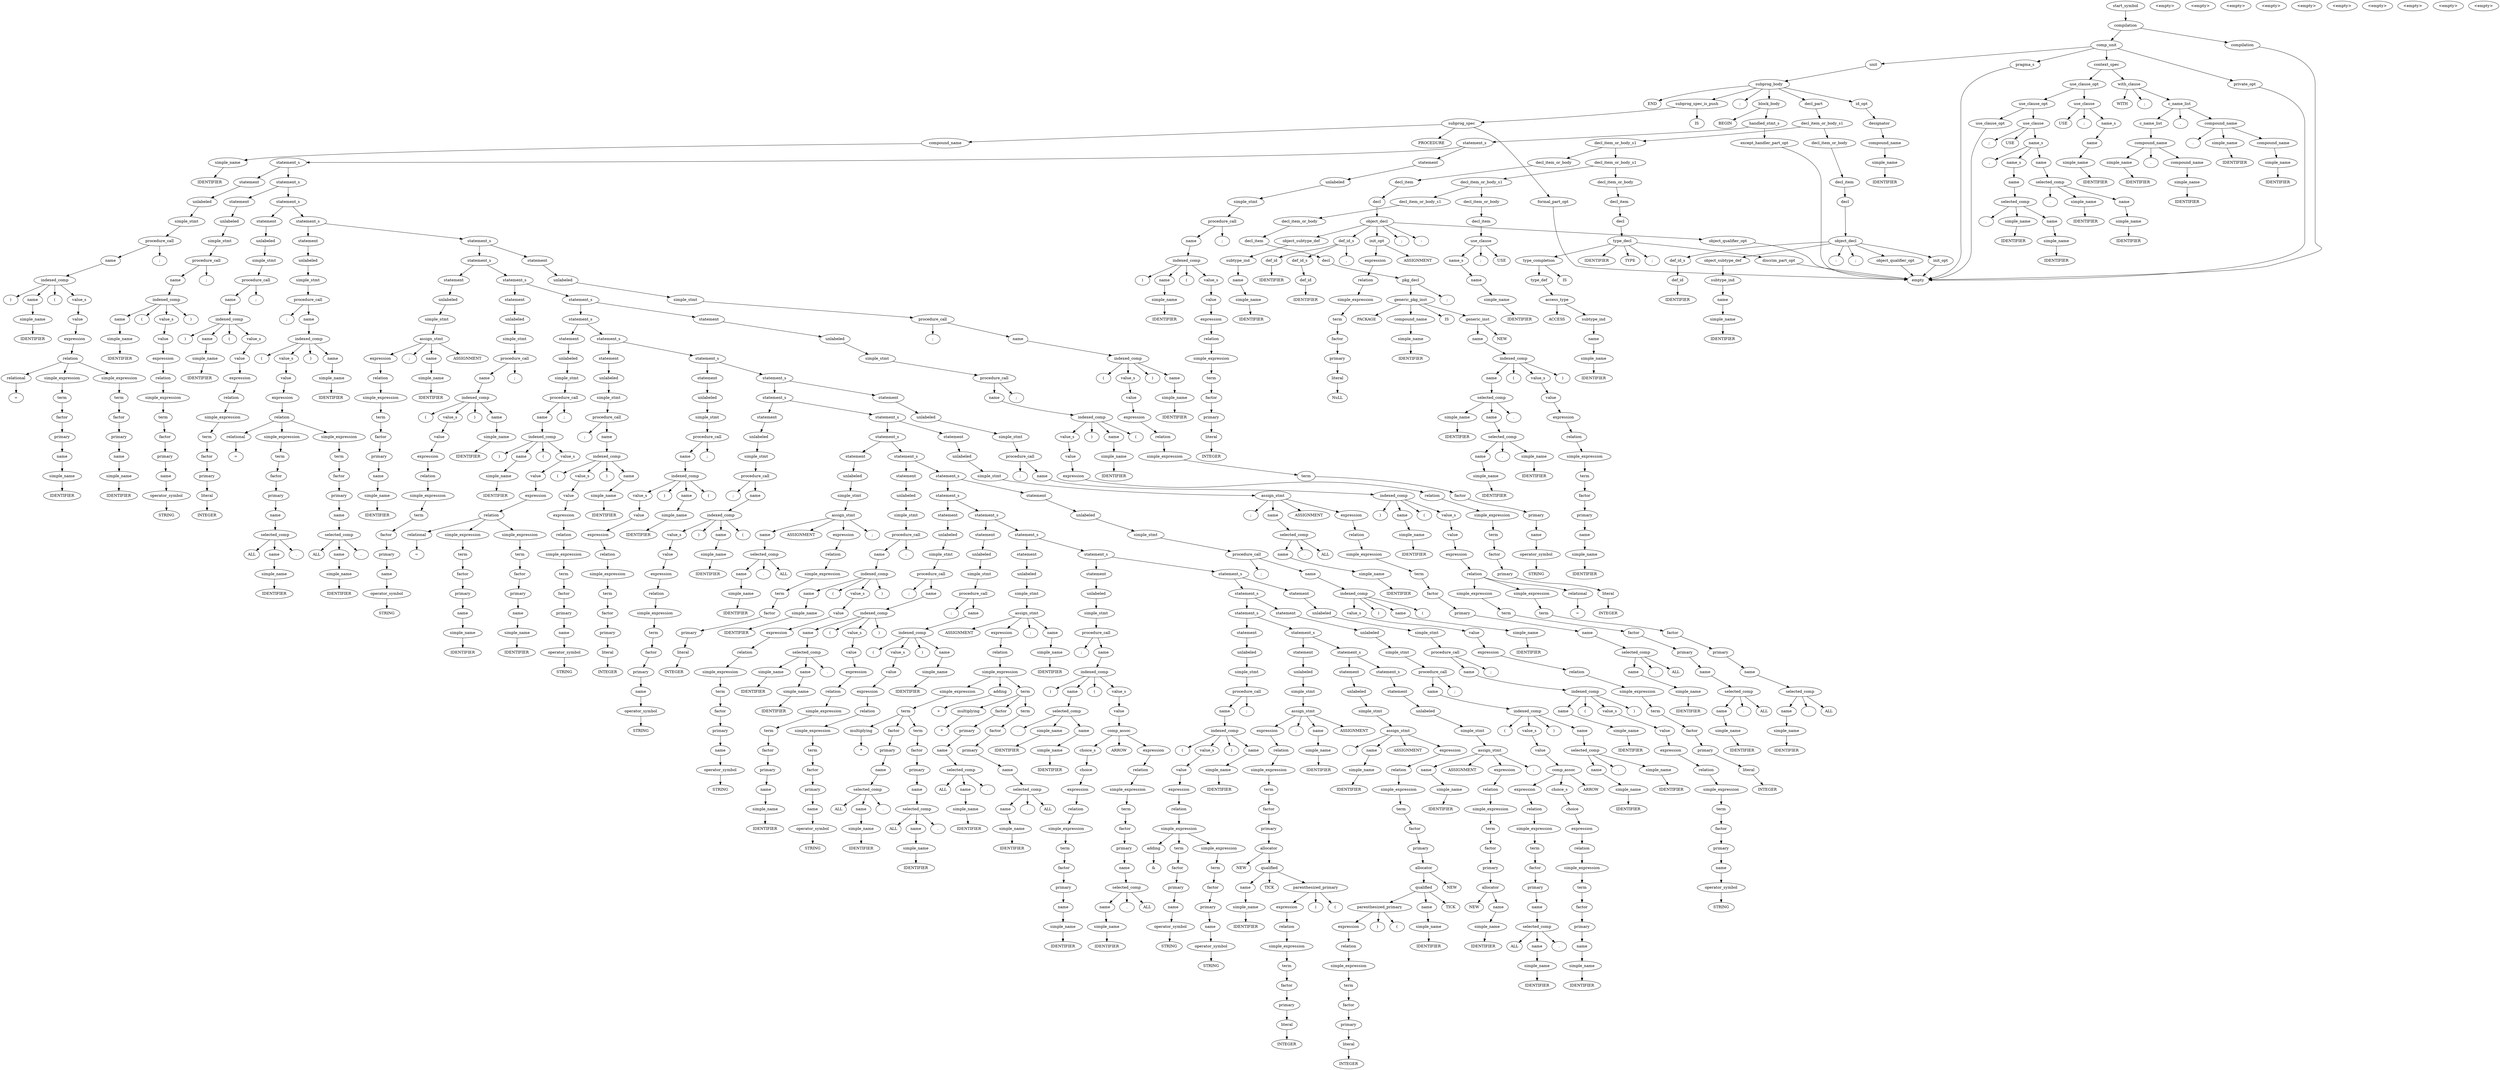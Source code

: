digraph Parse_tree {
	start_symbol0[ label ="start_symbol"];
	compilation0[ label ="compilation"];
	start_symbol0->compilation0;
	compilation0[ label ="compilation"];
	compilation1[ label ="compilation"];
	compilation0->compilation1;
	comp_unit0[ label ="comp_unit"];
	compilation0->comp_unit0;
	comp_unit0[ label ="comp_unit"];
	context_spec0[ label ="context_spec"];
	comp_unit0->context_spec0;
	private_opt0[ label ="private_opt"];
	comp_unit0->private_opt0;
	unit0[ label ="unit"];
	comp_unit0->unit0;
	pragma_s0[ label ="pragma_s"];
	comp_unit0->pragma_s0;
	pragma_s0[ label ="pragma_s"];
	<empty>0[ label ="<empty>"];
	pragma_s0-><empty>0;
	unit0[ label ="unit"];
	subprog_body0[ label ="subprog_body"];
	unit0->subprog_body0;
	subprog_body0[ label ="subprog_body"];
	subprog_spec_is_push0[ label ="subprog_spec_is_push"];
	subprog_body0->subprog_spec_is_push0;
	decl_part0[ label ="decl_part"];
	subprog_body0->decl_part0;
	block_body0[ label ="block_body"];
	subprog_body0->block_body0;
	END0[ label ="END"];
	subprog_body0->END0;
	id_opt0[ label ="id_opt"];
	subprog_body0->id_opt0;
	semi_colon0[ label =";"];
	subprog_body0->semi_colon0;
	id_opt0[ label ="id_opt"];
	designator0[ label ="designator"];
	id_opt0->designator0;
	designator0[ label ="designator"];
	compound_name0[ label ="compound_name"];
	designator0->compound_name0;
	compound_name0[ label ="compound_name"];
	simple_name0[ label ="simple_name"];
	compound_name0->simple_name0;
	simple_name0[ label ="simple_name"];
	IDENTIFIER0[ label ="IDENTIFIER"];
	simple_name0->IDENTIFIER0;
	block_body0[ label ="block_body"];
	BEGIN0[ label ="BEGIN"];
	block_body0->BEGIN0;
	handled_stmt_s0[ label ="handled_stmt_s"];
	block_body0->handled_stmt_s0;
	handled_stmt_s0[ label ="handled_stmt_s"];
	statement_s0[ label ="statement_s"];
	handled_stmt_s0->statement_s0;
	except_handler_part_opt0[ label ="except_handler_part_opt"];
	handled_stmt_s0->except_handler_part_opt0;
	except_handler_part_opt0[ label ="except_handler_part_opt"];
	<empty>1[ label ="<empty>"];
	except_handler_part_opt0-><empty>1;
	statement_s0[ label ="statement_s"];
	statement_s1[ label ="statement_s"];
	statement_s0->statement_s1;
	statement0[ label ="statement"];
	statement_s0->statement0;
	statement0[ label ="statement"];
	unlabeled0[ label ="unlabeled"];
	statement0->unlabeled0;
	unlabeled0[ label ="unlabeled"];
	simple_stmt0[ label ="simple_stmt"];
	unlabeled0->simple_stmt0;
	simple_stmt0[ label ="simple_stmt"];
	procedure_call0[ label ="procedure_call"];
	simple_stmt0->procedure_call0;
	procedure_call0[ label ="procedure_call"];
	name0[ label ="name"];
	procedure_call0->name0;
	semi_colon1[ label =";"];
	procedure_call0->semi_colon1;
	name0[ label ="name"];
	indexed_comp0[ label ="indexed_comp"];
	name0->indexed_comp0;
	indexed_comp0[ label ="indexed_comp"];
	name1[ label ="name"];
	indexed_comp0->name1;
	open_bracket0[ label ="("];
	indexed_comp0->open_bracket0;
	value_s0[ label ="value_s"];
	indexed_comp0->value_s0;
	close_bracket0[ label =")"];
	indexed_comp0->close_bracket0;
	value_s0[ label ="value_s"];
	value0[ label ="value"];
	value_s0->value0;
	value0[ label ="value"];
	expression0[ label ="expression"];
	value0->expression0;
	expression0[ label ="expression"];
	relation0[ label ="relation"];
	expression0->relation0;
	relation0[ label ="relation"];
	simple_expression0[ label ="simple_expression"];
	relation0->simple_expression0;
	simple_expression0[ label ="simple_expression"];
	term0[ label ="term"];
	simple_expression0->term0;
	term0[ label ="term"];
	factor0[ label ="factor"];
	term0->factor0;
	factor0[ label ="factor"];
	primary0[ label ="primary"];
	factor0->primary0;
	primary0[ label ="primary"];
	literal0[ label ="literal"];
	primary0->literal0;
	literal0[ label ="literal"];
	INTEGER0[ label ="INTEGER"];
	literal0->INTEGER0;
	name1[ label ="name"];
	simple_name1[ label ="simple_name"];
	name1->simple_name1;
	simple_name1[ label ="simple_name"];
	IDENTIFIER1[ label ="IDENTIFIER"];
	simple_name1->IDENTIFIER1;
	statement_s1[ label ="statement_s"];
	statement_s2[ label ="statement_s"];
	statement_s1->statement_s2;
	statement1[ label ="statement"];
	statement_s1->statement1;
	statement1[ label ="statement"];
	unlabeled1[ label ="unlabeled"];
	statement1->unlabeled1;
	unlabeled1[ label ="unlabeled"];
	simple_stmt1[ label ="simple_stmt"];
	unlabeled1->simple_stmt1;
	simple_stmt1[ label ="simple_stmt"];
	procedure_call1[ label ="procedure_call"];
	simple_stmt1->procedure_call1;
	procedure_call1[ label ="procedure_call"];
	name2[ label ="name"];
	procedure_call1->name2;
	semi_colon2[ label =";"];
	procedure_call1->semi_colon2;
	name2[ label ="name"];
	indexed_comp1[ label ="indexed_comp"];
	name2->indexed_comp1;
	indexed_comp1[ label ="indexed_comp"];
	name3[ label ="name"];
	indexed_comp1->name3;
	open_bracket1[ label ="("];
	indexed_comp1->open_bracket1;
	value_s1[ label ="value_s"];
	indexed_comp1->value_s1;
	close_bracket1[ label =")"];
	indexed_comp1->close_bracket1;
	value_s1[ label ="value_s"];
	value1[ label ="value"];
	value_s1->value1;
	value1[ label ="value"];
	expression1[ label ="expression"];
	value1->expression1;
	expression1[ label ="expression"];
	relation1[ label ="relation"];
	expression1->relation1;
	relation1[ label ="relation"];
	simple_expression1[ label ="simple_expression"];
	relation1->simple_expression1;
	relational0[ label ="relational"];
	relation1->relational0;
	simple_expression2[ label ="simple_expression"];
	relation1->simple_expression2;
	simple_expression2[ label ="simple_expression"];
	term1[ label ="term"];
	simple_expression2->term1;
	term1[ label ="term"];
	factor1[ label ="factor"];
	term1->factor1;
	factor1[ label ="factor"];
	primary1[ label ="primary"];
	factor1->primary1;
	primary1[ label ="primary"];
	name4[ label ="name"];
	primary1->name4;
	name4[ label ="name"];
	simple_name2[ label ="simple_name"];
	name4->simple_name2;
	simple_name2[ label ="simple_name"];
	IDENTIFIER2[ label ="IDENTIFIER"];
	simple_name2->IDENTIFIER2;
	relational0[ label ="relational"];
	equal0[ label ="="];
	relational0->equal0;
	simple_expression1[ label ="simple_expression"];
	term2[ label ="term"];
	simple_expression1->term2;
	term2[ label ="term"];
	factor2[ label ="factor"];
	term2->factor2;
	factor2[ label ="factor"];
	primary2[ label ="primary"];
	factor2->primary2;
	primary2[ label ="primary"];
	name5[ label ="name"];
	primary2->name5;
	name5[ label ="name"];
	simple_name3[ label ="simple_name"];
	name5->simple_name3;
	simple_name3[ label ="simple_name"];
	IDENTIFIER3[ label ="IDENTIFIER"];
	simple_name3->IDENTIFIER3;
	name3[ label ="name"];
	simple_name4[ label ="simple_name"];
	name3->simple_name4;
	simple_name4[ label ="simple_name"];
	IDENTIFIER4[ label ="IDENTIFIER"];
	simple_name4->IDENTIFIER4;
	statement_s2[ label ="statement_s"];
	statement_s3[ label ="statement_s"];
	statement_s2->statement_s3;
	statement2[ label ="statement"];
	statement_s2->statement2;
	statement2[ label ="statement"];
	unlabeled2[ label ="unlabeled"];
	statement2->unlabeled2;
	unlabeled2[ label ="unlabeled"];
	simple_stmt2[ label ="simple_stmt"];
	unlabeled2->simple_stmt2;
	simple_stmt2[ label ="simple_stmt"];
	procedure_call2[ label ="procedure_call"];
	simple_stmt2->procedure_call2;
	procedure_call2[ label ="procedure_call"];
	name6[ label ="name"];
	procedure_call2->name6;
	semi_colon3[ label =";"];
	procedure_call2->semi_colon3;
	name6[ label ="name"];
	indexed_comp2[ label ="indexed_comp"];
	name6->indexed_comp2;
	indexed_comp2[ label ="indexed_comp"];
	name7[ label ="name"];
	indexed_comp2->name7;
	open_bracket2[ label ="("];
	indexed_comp2->open_bracket2;
	value_s2[ label ="value_s"];
	indexed_comp2->value_s2;
	close_bracket2[ label =")"];
	indexed_comp2->close_bracket2;
	value_s2[ label ="value_s"];
	value2[ label ="value"];
	value_s2->value2;
	value2[ label ="value"];
	expression2[ label ="expression"];
	value2->expression2;
	expression2[ label ="expression"];
	relation2[ label ="relation"];
	expression2->relation2;
	relation2[ label ="relation"];
	simple_expression3[ label ="simple_expression"];
	relation2->simple_expression3;
	simple_expression3[ label ="simple_expression"];
	term3[ label ="term"];
	simple_expression3->term3;
	term3[ label ="term"];
	factor3[ label ="factor"];
	term3->factor3;
	factor3[ label ="factor"];
	primary3[ label ="primary"];
	factor3->primary3;
	primary3[ label ="primary"];
	name8[ label ="name"];
	primary3->name8;
	name8[ label ="name"];
	operator_symbol0[ label ="operator_symbol"];
	name8->operator_symbol0;
	operator_symbol0[ label ="operator_symbol"];
	STRING0[ label ="STRING"];
	operator_symbol0->STRING0;
	name7[ label ="name"];
	simple_name5[ label ="simple_name"];
	name7->simple_name5;
	simple_name5[ label ="simple_name"];
	IDENTIFIER5[ label ="IDENTIFIER"];
	simple_name5->IDENTIFIER5;
	statement_s3[ label ="statement_s"];
	statement_s4[ label ="statement_s"];
	statement_s3->statement_s4;
	statement3[ label ="statement"];
	statement_s3->statement3;
	statement3[ label ="statement"];
	unlabeled3[ label ="unlabeled"];
	statement3->unlabeled3;
	unlabeled3[ label ="unlabeled"];
	simple_stmt3[ label ="simple_stmt"];
	unlabeled3->simple_stmt3;
	simple_stmt3[ label ="simple_stmt"];
	procedure_call3[ label ="procedure_call"];
	simple_stmt3->procedure_call3;
	procedure_call3[ label ="procedure_call"];
	name9[ label ="name"];
	procedure_call3->name9;
	semi_colon4[ label =";"];
	procedure_call3->semi_colon4;
	name9[ label ="name"];
	indexed_comp3[ label ="indexed_comp"];
	name9->indexed_comp3;
	indexed_comp3[ label ="indexed_comp"];
	name10[ label ="name"];
	indexed_comp3->name10;
	open_bracket3[ label ="("];
	indexed_comp3->open_bracket3;
	value_s3[ label ="value_s"];
	indexed_comp3->value_s3;
	close_bracket3[ label =")"];
	indexed_comp3->close_bracket3;
	value_s3[ label ="value_s"];
	value3[ label ="value"];
	value_s3->value3;
	value3[ label ="value"];
	expression3[ label ="expression"];
	value3->expression3;
	expression3[ label ="expression"];
	relation3[ label ="relation"];
	expression3->relation3;
	relation3[ label ="relation"];
	simple_expression4[ label ="simple_expression"];
	relation3->simple_expression4;
	simple_expression4[ label ="simple_expression"];
	term4[ label ="term"];
	simple_expression4->term4;
	term4[ label ="term"];
	factor4[ label ="factor"];
	term4->factor4;
	factor4[ label ="factor"];
	primary4[ label ="primary"];
	factor4->primary4;
	primary4[ label ="primary"];
	literal1[ label ="literal"];
	primary4->literal1;
	literal1[ label ="literal"];
	INTEGER1[ label ="INTEGER"];
	literal1->INTEGER1;
	name10[ label ="name"];
	simple_name6[ label ="simple_name"];
	name10->simple_name6;
	simple_name6[ label ="simple_name"];
	IDENTIFIER6[ label ="IDENTIFIER"];
	simple_name6->IDENTIFIER6;
	statement_s4[ label ="statement_s"];
	statement_s5[ label ="statement_s"];
	statement_s4->statement_s5;
	statement4[ label ="statement"];
	statement_s4->statement4;
	statement4[ label ="statement"];
	unlabeled4[ label ="unlabeled"];
	statement4->unlabeled4;
	unlabeled4[ label ="unlabeled"];
	simple_stmt4[ label ="simple_stmt"];
	unlabeled4->simple_stmt4;
	simple_stmt4[ label ="simple_stmt"];
	procedure_call4[ label ="procedure_call"];
	simple_stmt4->procedure_call4;
	procedure_call4[ label ="procedure_call"];
	name11[ label ="name"];
	procedure_call4->name11;
	semi_colon5[ label =";"];
	procedure_call4->semi_colon5;
	name11[ label ="name"];
	indexed_comp4[ label ="indexed_comp"];
	name11->indexed_comp4;
	indexed_comp4[ label ="indexed_comp"];
	name12[ label ="name"];
	indexed_comp4->name12;
	open_bracket4[ label ="("];
	indexed_comp4->open_bracket4;
	value_s4[ label ="value_s"];
	indexed_comp4->value_s4;
	close_bracket4[ label =")"];
	indexed_comp4->close_bracket4;
	value_s4[ label ="value_s"];
	value4[ label ="value"];
	value_s4->value4;
	value4[ label ="value"];
	expression4[ label ="expression"];
	value4->expression4;
	expression4[ label ="expression"];
	relation4[ label ="relation"];
	expression4->relation4;
	relation4[ label ="relation"];
	simple_expression5[ label ="simple_expression"];
	relation4->simple_expression5;
	relational1[ label ="relational"];
	relation4->relational1;
	simple_expression6[ label ="simple_expression"];
	relation4->simple_expression6;
	simple_expression6[ label ="simple_expression"];
	term5[ label ="term"];
	simple_expression6->term5;
	term5[ label ="term"];
	factor5[ label ="factor"];
	term5->factor5;
	factor5[ label ="factor"];
	primary5[ label ="primary"];
	factor5->primary5;
	primary5[ label ="primary"];
	name13[ label ="name"];
	primary5->name13;
	name13[ label ="name"];
	selected_comp0[ label ="selected_comp"];
	name13->selected_comp0;
	selected_comp0[ label ="selected_comp"];
	name14[ label ="name"];
	selected_comp0->name14;
	dot0[ label ="."];
	selected_comp0->dot0;
	ALL0[ label ="ALL"];
	selected_comp0->ALL0;
	name14[ label ="name"];
	simple_name7[ label ="simple_name"];
	name14->simple_name7;
	simple_name7[ label ="simple_name"];
	IDENTIFIER7[ label ="IDENTIFIER"];
	simple_name7->IDENTIFIER7;
	relational1[ label ="relational"];
	equal1[ label ="="];
	relational1->equal1;
	simple_expression5[ label ="simple_expression"];
	term6[ label ="term"];
	simple_expression5->term6;
	term6[ label ="term"];
	factor6[ label ="factor"];
	term6->factor6;
	factor6[ label ="factor"];
	primary6[ label ="primary"];
	factor6->primary6;
	primary6[ label ="primary"];
	name15[ label ="name"];
	primary6->name15;
	name15[ label ="name"];
	selected_comp1[ label ="selected_comp"];
	name15->selected_comp1;
	selected_comp1[ label ="selected_comp"];
	name16[ label ="name"];
	selected_comp1->name16;
	dot1[ label ="."];
	selected_comp1->dot1;
	ALL1[ label ="ALL"];
	selected_comp1->ALL1;
	name16[ label ="name"];
	simple_name8[ label ="simple_name"];
	name16->simple_name8;
	simple_name8[ label ="simple_name"];
	IDENTIFIER8[ label ="IDENTIFIER"];
	simple_name8->IDENTIFIER8;
	name12[ label ="name"];
	simple_name9[ label ="simple_name"];
	name12->simple_name9;
	simple_name9[ label ="simple_name"];
	IDENTIFIER9[ label ="IDENTIFIER"];
	simple_name9->IDENTIFIER9;
	statement_s5[ label ="statement_s"];
	statement_s6[ label ="statement_s"];
	statement_s5->statement_s6;
	statement5[ label ="statement"];
	statement_s5->statement5;
	statement5[ label ="statement"];
	unlabeled5[ label ="unlabeled"];
	statement5->unlabeled5;
	unlabeled5[ label ="unlabeled"];
	simple_stmt5[ label ="simple_stmt"];
	unlabeled5->simple_stmt5;
	simple_stmt5[ label ="simple_stmt"];
	procedure_call5[ label ="procedure_call"];
	simple_stmt5->procedure_call5;
	procedure_call5[ label ="procedure_call"];
	name17[ label ="name"];
	procedure_call5->name17;
	semi_colon6[ label =";"];
	procedure_call5->semi_colon6;
	name17[ label ="name"];
	indexed_comp5[ label ="indexed_comp"];
	name17->indexed_comp5;
	indexed_comp5[ label ="indexed_comp"];
	name18[ label ="name"];
	indexed_comp5->name18;
	open_bracket5[ label ="("];
	indexed_comp5->open_bracket5;
	value_s5[ label ="value_s"];
	indexed_comp5->value_s5;
	close_bracket5[ label =")"];
	indexed_comp5->close_bracket5;
	value_s5[ label ="value_s"];
	value5[ label ="value"];
	value_s5->value5;
	value5[ label ="value"];
	expression5[ label ="expression"];
	value5->expression5;
	expression5[ label ="expression"];
	relation5[ label ="relation"];
	expression5->relation5;
	relation5[ label ="relation"];
	simple_expression7[ label ="simple_expression"];
	relation5->simple_expression7;
	simple_expression7[ label ="simple_expression"];
	term7[ label ="term"];
	simple_expression7->term7;
	term7[ label ="term"];
	factor7[ label ="factor"];
	term7->factor7;
	factor7[ label ="factor"];
	primary7[ label ="primary"];
	factor7->primary7;
	primary7[ label ="primary"];
	name19[ label ="name"];
	primary7->name19;
	name19[ label ="name"];
	operator_symbol1[ label ="operator_symbol"];
	name19->operator_symbol1;
	operator_symbol1[ label ="operator_symbol"];
	STRING1[ label ="STRING"];
	operator_symbol1->STRING1;
	name18[ label ="name"];
	simple_name10[ label ="simple_name"];
	name18->simple_name10;
	simple_name10[ label ="simple_name"];
	IDENTIFIER10[ label ="IDENTIFIER"];
	simple_name10->IDENTIFIER10;
	statement_s6[ label ="statement_s"];
	statement_s7[ label ="statement_s"];
	statement_s6->statement_s7;
	statement6[ label ="statement"];
	statement_s6->statement6;
	statement6[ label ="statement"];
	unlabeled6[ label ="unlabeled"];
	statement6->unlabeled6;
	unlabeled6[ label ="unlabeled"];
	simple_stmt6[ label ="simple_stmt"];
	unlabeled6->simple_stmt6;
	simple_stmt6[ label ="simple_stmt"];
	assign_stmt0[ label ="assign_stmt"];
	simple_stmt6->assign_stmt0;
	assign_stmt0[ label ="assign_stmt"];
	name20[ label ="name"];
	assign_stmt0->name20;
	ASSIGNMENT0[ label ="ASSIGNMENT"];
	assign_stmt0->ASSIGNMENT0;
	expression6[ label ="expression"];
	assign_stmt0->expression6;
	semi_colon7[ label =";"];
	assign_stmt0->semi_colon7;
	expression6[ label ="expression"];
	relation6[ label ="relation"];
	expression6->relation6;
	relation6[ label ="relation"];
	simple_expression8[ label ="simple_expression"];
	relation6->simple_expression8;
	simple_expression8[ label ="simple_expression"];
	term8[ label ="term"];
	simple_expression8->term8;
	term8[ label ="term"];
	factor8[ label ="factor"];
	term8->factor8;
	factor8[ label ="factor"];
	primary8[ label ="primary"];
	factor8->primary8;
	primary8[ label ="primary"];
	name21[ label ="name"];
	primary8->name21;
	name21[ label ="name"];
	simple_name11[ label ="simple_name"];
	name21->simple_name11;
	simple_name11[ label ="simple_name"];
	IDENTIFIER11[ label ="IDENTIFIER"];
	simple_name11->IDENTIFIER11;
	name20[ label ="name"];
	simple_name12[ label ="simple_name"];
	name20->simple_name12;
	simple_name12[ label ="simple_name"];
	IDENTIFIER12[ label ="IDENTIFIER"];
	simple_name12->IDENTIFIER12;
	statement_s7[ label ="statement_s"];
	statement_s8[ label ="statement_s"];
	statement_s7->statement_s8;
	statement7[ label ="statement"];
	statement_s7->statement7;
	statement7[ label ="statement"];
	unlabeled7[ label ="unlabeled"];
	statement7->unlabeled7;
	unlabeled7[ label ="unlabeled"];
	simple_stmt7[ label ="simple_stmt"];
	unlabeled7->simple_stmt7;
	simple_stmt7[ label ="simple_stmt"];
	procedure_call6[ label ="procedure_call"];
	simple_stmt7->procedure_call6;
	procedure_call6[ label ="procedure_call"];
	name22[ label ="name"];
	procedure_call6->name22;
	semi_colon8[ label =";"];
	procedure_call6->semi_colon8;
	name22[ label ="name"];
	indexed_comp6[ label ="indexed_comp"];
	name22->indexed_comp6;
	indexed_comp6[ label ="indexed_comp"];
	name23[ label ="name"];
	indexed_comp6->name23;
	open_bracket6[ label ="("];
	indexed_comp6->open_bracket6;
	value_s6[ label ="value_s"];
	indexed_comp6->value_s6;
	close_bracket6[ label =")"];
	indexed_comp6->close_bracket6;
	value_s6[ label ="value_s"];
	value6[ label ="value"];
	value_s6->value6;
	value6[ label ="value"];
	expression7[ label ="expression"];
	value6->expression7;
	expression7[ label ="expression"];
	relation7[ label ="relation"];
	expression7->relation7;
	relation7[ label ="relation"];
	simple_expression9[ label ="simple_expression"];
	relation7->simple_expression9;
	simple_expression9[ label ="simple_expression"];
	term9[ label ="term"];
	simple_expression9->term9;
	term9[ label ="term"];
	factor9[ label ="factor"];
	term9->factor9;
	factor9[ label ="factor"];
	primary9[ label ="primary"];
	factor9->primary9;
	primary9[ label ="primary"];
	name24[ label ="name"];
	primary9->name24;
	name24[ label ="name"];
	operator_symbol2[ label ="operator_symbol"];
	name24->operator_symbol2;
	operator_symbol2[ label ="operator_symbol"];
	STRING2[ label ="STRING"];
	operator_symbol2->STRING2;
	name23[ label ="name"];
	simple_name13[ label ="simple_name"];
	name23->simple_name13;
	simple_name13[ label ="simple_name"];
	IDENTIFIER13[ label ="IDENTIFIER"];
	simple_name13->IDENTIFIER13;
	statement_s8[ label ="statement_s"];
	statement_s9[ label ="statement_s"];
	statement_s8->statement_s9;
	statement8[ label ="statement"];
	statement_s8->statement8;
	statement8[ label ="statement"];
	unlabeled8[ label ="unlabeled"];
	statement8->unlabeled8;
	unlabeled8[ label ="unlabeled"];
	simple_stmt8[ label ="simple_stmt"];
	unlabeled8->simple_stmt8;
	simple_stmt8[ label ="simple_stmt"];
	procedure_call7[ label ="procedure_call"];
	simple_stmt8->procedure_call7;
	procedure_call7[ label ="procedure_call"];
	name25[ label ="name"];
	procedure_call7->name25;
	semi_colon9[ label =";"];
	procedure_call7->semi_colon9;
	name25[ label ="name"];
	indexed_comp7[ label ="indexed_comp"];
	name25->indexed_comp7;
	indexed_comp7[ label ="indexed_comp"];
	name26[ label ="name"];
	indexed_comp7->name26;
	open_bracket7[ label ="("];
	indexed_comp7->open_bracket7;
	value_s7[ label ="value_s"];
	indexed_comp7->value_s7;
	close_bracket7[ label =")"];
	indexed_comp7->close_bracket7;
	value_s7[ label ="value_s"];
	value7[ label ="value"];
	value_s7->value7;
	value7[ label ="value"];
	expression8[ label ="expression"];
	value7->expression8;
	expression8[ label ="expression"];
	relation8[ label ="relation"];
	expression8->relation8;
	relation8[ label ="relation"];
	simple_expression10[ label ="simple_expression"];
	relation8->simple_expression10;
	simple_expression10[ label ="simple_expression"];
	term10[ label ="term"];
	simple_expression10->term10;
	term10[ label ="term"];
	factor10[ label ="factor"];
	term10->factor10;
	factor10[ label ="factor"];
	primary10[ label ="primary"];
	factor10->primary10;
	primary10[ label ="primary"];
	literal2[ label ="literal"];
	primary10->literal2;
	literal2[ label ="literal"];
	INTEGER2[ label ="INTEGER"];
	literal2->INTEGER2;
	name26[ label ="name"];
	simple_name14[ label ="simple_name"];
	name26->simple_name14;
	simple_name14[ label ="simple_name"];
	IDENTIFIER14[ label ="IDENTIFIER"];
	simple_name14->IDENTIFIER14;
	statement_s9[ label ="statement_s"];
	statement_s10[ label ="statement_s"];
	statement_s9->statement_s10;
	statement9[ label ="statement"];
	statement_s9->statement9;
	statement9[ label ="statement"];
	unlabeled9[ label ="unlabeled"];
	statement9->unlabeled9;
	unlabeled9[ label ="unlabeled"];
	simple_stmt9[ label ="simple_stmt"];
	unlabeled9->simple_stmt9;
	simple_stmt9[ label ="simple_stmt"];
	procedure_call8[ label ="procedure_call"];
	simple_stmt9->procedure_call8;
	procedure_call8[ label ="procedure_call"];
	name27[ label ="name"];
	procedure_call8->name27;
	semi_colon10[ label =";"];
	procedure_call8->semi_colon10;
	name27[ label ="name"];
	indexed_comp8[ label ="indexed_comp"];
	name27->indexed_comp8;
	indexed_comp8[ label ="indexed_comp"];
	name28[ label ="name"];
	indexed_comp8->name28;
	open_bracket8[ label ="("];
	indexed_comp8->open_bracket8;
	value_s8[ label ="value_s"];
	indexed_comp8->value_s8;
	close_bracket8[ label =")"];
	indexed_comp8->close_bracket8;
	value_s8[ label ="value_s"];
	value8[ label ="value"];
	value_s8->value8;
	value8[ label ="value"];
	expression9[ label ="expression"];
	value8->expression9;
	expression9[ label ="expression"];
	relation9[ label ="relation"];
	expression9->relation9;
	relation9[ label ="relation"];
	simple_expression11[ label ="simple_expression"];
	relation9->simple_expression11;
	relational2[ label ="relational"];
	relation9->relational2;
	simple_expression12[ label ="simple_expression"];
	relation9->simple_expression12;
	simple_expression12[ label ="simple_expression"];
	term11[ label ="term"];
	simple_expression12->term11;
	term11[ label ="term"];
	factor11[ label ="factor"];
	term11->factor11;
	factor11[ label ="factor"];
	primary11[ label ="primary"];
	factor11->primary11;
	primary11[ label ="primary"];
	name29[ label ="name"];
	primary11->name29;
	name29[ label ="name"];
	simple_name15[ label ="simple_name"];
	name29->simple_name15;
	simple_name15[ label ="simple_name"];
	IDENTIFIER15[ label ="IDENTIFIER"];
	simple_name15->IDENTIFIER15;
	relational2[ label ="relational"];
	equal2[ label ="="];
	relational2->equal2;
	simple_expression11[ label ="simple_expression"];
	term12[ label ="term"];
	simple_expression11->term12;
	term12[ label ="term"];
	factor12[ label ="factor"];
	term12->factor12;
	factor12[ label ="factor"];
	primary12[ label ="primary"];
	factor12->primary12;
	primary12[ label ="primary"];
	name30[ label ="name"];
	primary12->name30;
	name30[ label ="name"];
	simple_name16[ label ="simple_name"];
	name30->simple_name16;
	simple_name16[ label ="simple_name"];
	IDENTIFIER16[ label ="IDENTIFIER"];
	simple_name16->IDENTIFIER16;
	name28[ label ="name"];
	simple_name17[ label ="simple_name"];
	name28->simple_name17;
	simple_name17[ label ="simple_name"];
	IDENTIFIER17[ label ="IDENTIFIER"];
	simple_name17->IDENTIFIER17;
	statement_s10[ label ="statement_s"];
	statement_s11[ label ="statement_s"];
	statement_s10->statement_s11;
	statement10[ label ="statement"];
	statement_s10->statement10;
	statement10[ label ="statement"];
	unlabeled10[ label ="unlabeled"];
	statement10->unlabeled10;
	unlabeled10[ label ="unlabeled"];
	simple_stmt10[ label ="simple_stmt"];
	unlabeled10->simple_stmt10;
	simple_stmt10[ label ="simple_stmt"];
	procedure_call9[ label ="procedure_call"];
	simple_stmt10->procedure_call9;
	procedure_call9[ label ="procedure_call"];
	name31[ label ="name"];
	procedure_call9->name31;
	semi_colon11[ label =";"];
	procedure_call9->semi_colon11;
	name31[ label ="name"];
	indexed_comp9[ label ="indexed_comp"];
	name31->indexed_comp9;
	indexed_comp9[ label ="indexed_comp"];
	name32[ label ="name"];
	indexed_comp9->name32;
	open_bracket9[ label ="("];
	indexed_comp9->open_bracket9;
	value_s9[ label ="value_s"];
	indexed_comp9->value_s9;
	close_bracket9[ label =")"];
	indexed_comp9->close_bracket9;
	value_s9[ label ="value_s"];
	value9[ label ="value"];
	value_s9->value9;
	value9[ label ="value"];
	expression10[ label ="expression"];
	value9->expression10;
	expression10[ label ="expression"];
	relation10[ label ="relation"];
	expression10->relation10;
	relation10[ label ="relation"];
	simple_expression13[ label ="simple_expression"];
	relation10->simple_expression13;
	simple_expression13[ label ="simple_expression"];
	term13[ label ="term"];
	simple_expression13->term13;
	term13[ label ="term"];
	factor13[ label ="factor"];
	term13->factor13;
	factor13[ label ="factor"];
	primary13[ label ="primary"];
	factor13->primary13;
	primary13[ label ="primary"];
	name33[ label ="name"];
	primary13->name33;
	name33[ label ="name"];
	operator_symbol3[ label ="operator_symbol"];
	name33->operator_symbol3;
	operator_symbol3[ label ="operator_symbol"];
	STRING3[ label ="STRING"];
	operator_symbol3->STRING3;
	name32[ label ="name"];
	simple_name18[ label ="simple_name"];
	name32->simple_name18;
	simple_name18[ label ="simple_name"];
	IDENTIFIER18[ label ="IDENTIFIER"];
	simple_name18->IDENTIFIER18;
	statement_s11[ label ="statement_s"];
	statement_s12[ label ="statement_s"];
	statement_s11->statement_s12;
	statement11[ label ="statement"];
	statement_s11->statement11;
	statement11[ label ="statement"];
	unlabeled11[ label ="unlabeled"];
	statement11->unlabeled11;
	unlabeled11[ label ="unlabeled"];
	simple_stmt11[ label ="simple_stmt"];
	unlabeled11->simple_stmt11;
	simple_stmt11[ label ="simple_stmt"];
	procedure_call10[ label ="procedure_call"];
	simple_stmt11->procedure_call10;
	procedure_call10[ label ="procedure_call"];
	name34[ label ="name"];
	procedure_call10->name34;
	semi_colon12[ label =";"];
	procedure_call10->semi_colon12;
	name34[ label ="name"];
	indexed_comp10[ label ="indexed_comp"];
	name34->indexed_comp10;
	indexed_comp10[ label ="indexed_comp"];
	name35[ label ="name"];
	indexed_comp10->name35;
	open_bracket10[ label ="("];
	indexed_comp10->open_bracket10;
	value_s10[ label ="value_s"];
	indexed_comp10->value_s10;
	close_bracket10[ label =")"];
	indexed_comp10->close_bracket10;
	value_s10[ label ="value_s"];
	value10[ label ="value"];
	value_s10->value10;
	value10[ label ="value"];
	expression11[ label ="expression"];
	value10->expression11;
	expression11[ label ="expression"];
	relation11[ label ="relation"];
	expression11->relation11;
	relation11[ label ="relation"];
	simple_expression14[ label ="simple_expression"];
	relation11->simple_expression14;
	simple_expression14[ label ="simple_expression"];
	term14[ label ="term"];
	simple_expression14->term14;
	term14[ label ="term"];
	factor14[ label ="factor"];
	term14->factor14;
	factor14[ label ="factor"];
	primary14[ label ="primary"];
	factor14->primary14;
	primary14[ label ="primary"];
	literal3[ label ="literal"];
	primary14->literal3;
	literal3[ label ="literal"];
	INTEGER3[ label ="INTEGER"];
	literal3->INTEGER3;
	name35[ label ="name"];
	simple_name19[ label ="simple_name"];
	name35->simple_name19;
	simple_name19[ label ="simple_name"];
	IDENTIFIER19[ label ="IDENTIFIER"];
	simple_name19->IDENTIFIER19;
	statement_s12[ label ="statement_s"];
	statement_s13[ label ="statement_s"];
	statement_s12->statement_s13;
	statement12[ label ="statement"];
	statement_s12->statement12;
	statement12[ label ="statement"];
	unlabeled12[ label ="unlabeled"];
	statement12->unlabeled12;
	unlabeled12[ label ="unlabeled"];
	simple_stmt12[ label ="simple_stmt"];
	unlabeled12->simple_stmt12;
	simple_stmt12[ label ="simple_stmt"];
	procedure_call11[ label ="procedure_call"];
	simple_stmt12->procedure_call11;
	procedure_call11[ label ="procedure_call"];
	name36[ label ="name"];
	procedure_call11->name36;
	semi_colon13[ label =";"];
	procedure_call11->semi_colon13;
	name36[ label ="name"];
	indexed_comp11[ label ="indexed_comp"];
	name36->indexed_comp11;
	indexed_comp11[ label ="indexed_comp"];
	name37[ label ="name"];
	indexed_comp11->name37;
	open_bracket11[ label ="("];
	indexed_comp11->open_bracket11;
	value_s11[ label ="value_s"];
	indexed_comp11->value_s11;
	close_bracket11[ label =")"];
	indexed_comp11->close_bracket11;
	value_s11[ label ="value_s"];
	value11[ label ="value"];
	value_s11->value11;
	value11[ label ="value"];
	expression12[ label ="expression"];
	value11->expression12;
	expression12[ label ="expression"];
	relation12[ label ="relation"];
	expression12->relation12;
	relation12[ label ="relation"];
	simple_expression15[ label ="simple_expression"];
	relation12->simple_expression15;
	relational3[ label ="relational"];
	relation12->relational3;
	simple_expression16[ label ="simple_expression"];
	relation12->simple_expression16;
	simple_expression16[ label ="simple_expression"];
	term15[ label ="term"];
	simple_expression16->term15;
	term15[ label ="term"];
	factor15[ label ="factor"];
	term15->factor15;
	factor15[ label ="factor"];
	primary15[ label ="primary"];
	factor15->primary15;
	primary15[ label ="primary"];
	name38[ label ="name"];
	primary15->name38;
	name38[ label ="name"];
	selected_comp2[ label ="selected_comp"];
	name38->selected_comp2;
	selected_comp2[ label ="selected_comp"];
	name39[ label ="name"];
	selected_comp2->name39;
	dot2[ label ="."];
	selected_comp2->dot2;
	ALL2[ label ="ALL"];
	selected_comp2->ALL2;
	name39[ label ="name"];
	simple_name20[ label ="simple_name"];
	name39->simple_name20;
	simple_name20[ label ="simple_name"];
	IDENTIFIER20[ label ="IDENTIFIER"];
	simple_name20->IDENTIFIER20;
	relational3[ label ="relational"];
	equal3[ label ="="];
	relational3->equal3;
	simple_expression15[ label ="simple_expression"];
	term16[ label ="term"];
	simple_expression15->term16;
	term16[ label ="term"];
	factor16[ label ="factor"];
	term16->factor16;
	factor16[ label ="factor"];
	primary16[ label ="primary"];
	factor16->primary16;
	primary16[ label ="primary"];
	name40[ label ="name"];
	primary16->name40;
	name40[ label ="name"];
	selected_comp3[ label ="selected_comp"];
	name40->selected_comp3;
	selected_comp3[ label ="selected_comp"];
	name41[ label ="name"];
	selected_comp3->name41;
	dot3[ label ="."];
	selected_comp3->dot3;
	ALL3[ label ="ALL"];
	selected_comp3->ALL3;
	name41[ label ="name"];
	simple_name21[ label ="simple_name"];
	name41->simple_name21;
	simple_name21[ label ="simple_name"];
	IDENTIFIER21[ label ="IDENTIFIER"];
	simple_name21->IDENTIFIER21;
	name37[ label ="name"];
	simple_name22[ label ="simple_name"];
	name37->simple_name22;
	simple_name22[ label ="simple_name"];
	IDENTIFIER22[ label ="IDENTIFIER"];
	simple_name22->IDENTIFIER22;
	statement_s13[ label ="statement_s"];
	statement_s14[ label ="statement_s"];
	statement_s13->statement_s14;
	statement13[ label ="statement"];
	statement_s13->statement13;
	statement13[ label ="statement"];
	unlabeled13[ label ="unlabeled"];
	statement13->unlabeled13;
	unlabeled13[ label ="unlabeled"];
	simple_stmt13[ label ="simple_stmt"];
	unlabeled13->simple_stmt13;
	simple_stmt13[ label ="simple_stmt"];
	procedure_call12[ label ="procedure_call"];
	simple_stmt13->procedure_call12;
	procedure_call12[ label ="procedure_call"];
	name42[ label ="name"];
	procedure_call12->name42;
	semi_colon14[ label =";"];
	procedure_call12->semi_colon14;
	name42[ label ="name"];
	indexed_comp12[ label ="indexed_comp"];
	name42->indexed_comp12;
	indexed_comp12[ label ="indexed_comp"];
	name43[ label ="name"];
	indexed_comp12->name43;
	open_bracket12[ label ="("];
	indexed_comp12->open_bracket12;
	value_s12[ label ="value_s"];
	indexed_comp12->value_s12;
	close_bracket12[ label =")"];
	indexed_comp12->close_bracket12;
	value_s12[ label ="value_s"];
	value12[ label ="value"];
	value_s12->value12;
	value12[ label ="value"];
	expression13[ label ="expression"];
	value12->expression13;
	expression13[ label ="expression"];
	relation13[ label ="relation"];
	expression13->relation13;
	relation13[ label ="relation"];
	simple_expression17[ label ="simple_expression"];
	relation13->simple_expression17;
	simple_expression17[ label ="simple_expression"];
	term17[ label ="term"];
	simple_expression17->term17;
	term17[ label ="term"];
	factor17[ label ="factor"];
	term17->factor17;
	factor17[ label ="factor"];
	primary17[ label ="primary"];
	factor17->primary17;
	primary17[ label ="primary"];
	name44[ label ="name"];
	primary17->name44;
	name44[ label ="name"];
	operator_symbol4[ label ="operator_symbol"];
	name44->operator_symbol4;
	operator_symbol4[ label ="operator_symbol"];
	STRING4[ label ="STRING"];
	operator_symbol4->STRING4;
	name43[ label ="name"];
	simple_name23[ label ="simple_name"];
	name43->simple_name23;
	simple_name23[ label ="simple_name"];
	IDENTIFIER23[ label ="IDENTIFIER"];
	simple_name23->IDENTIFIER23;
	statement_s14[ label ="statement_s"];
	statement_s15[ label ="statement_s"];
	statement_s14->statement_s15;
	statement14[ label ="statement"];
	statement_s14->statement14;
	statement14[ label ="statement"];
	unlabeled14[ label ="unlabeled"];
	statement14->unlabeled14;
	unlabeled14[ label ="unlabeled"];
	simple_stmt14[ label ="simple_stmt"];
	unlabeled14->simple_stmt14;
	simple_stmt14[ label ="simple_stmt"];
	assign_stmt1[ label ="assign_stmt"];
	simple_stmt14->assign_stmt1;
	assign_stmt1[ label ="assign_stmt"];
	name45[ label ="name"];
	assign_stmt1->name45;
	ASSIGNMENT1[ label ="ASSIGNMENT"];
	assign_stmt1->ASSIGNMENT1;
	expression14[ label ="expression"];
	assign_stmt1->expression14;
	semi_colon15[ label =";"];
	assign_stmt1->semi_colon15;
	expression14[ label ="expression"];
	relation14[ label ="relation"];
	expression14->relation14;
	relation14[ label ="relation"];
	simple_expression18[ label ="simple_expression"];
	relation14->simple_expression18;
	simple_expression18[ label ="simple_expression"];
	term18[ label ="term"];
	simple_expression18->term18;
	term18[ label ="term"];
	factor18[ label ="factor"];
	term18->factor18;
	factor18[ label ="factor"];
	primary18[ label ="primary"];
	factor18->primary18;
	primary18[ label ="primary"];
	name46[ label ="name"];
	primary18->name46;
	name46[ label ="name"];
	selected_comp4[ label ="selected_comp"];
	name46->selected_comp4;
	selected_comp4[ label ="selected_comp"];
	name47[ label ="name"];
	selected_comp4->name47;
	dot4[ label ="."];
	selected_comp4->dot4;
	ALL4[ label ="ALL"];
	selected_comp4->ALL4;
	name47[ label ="name"];
	simple_name24[ label ="simple_name"];
	name47->simple_name24;
	simple_name24[ label ="simple_name"];
	IDENTIFIER24[ label ="IDENTIFIER"];
	simple_name24->IDENTIFIER24;
	name45[ label ="name"];
	selected_comp5[ label ="selected_comp"];
	name45->selected_comp5;
	selected_comp5[ label ="selected_comp"];
	name48[ label ="name"];
	selected_comp5->name48;
	dot5[ label ="."];
	selected_comp5->dot5;
	ALL5[ label ="ALL"];
	selected_comp5->ALL5;
	name48[ label ="name"];
	simple_name25[ label ="simple_name"];
	name48->simple_name25;
	simple_name25[ label ="simple_name"];
	IDENTIFIER25[ label ="IDENTIFIER"];
	simple_name25->IDENTIFIER25;
	statement_s15[ label ="statement_s"];
	statement_s16[ label ="statement_s"];
	statement_s15->statement_s16;
	statement15[ label ="statement"];
	statement_s15->statement15;
	statement15[ label ="statement"];
	unlabeled15[ label ="unlabeled"];
	statement15->unlabeled15;
	unlabeled15[ label ="unlabeled"];
	simple_stmt15[ label ="simple_stmt"];
	unlabeled15->simple_stmt15;
	simple_stmt15[ label ="simple_stmt"];
	assign_stmt2[ label ="assign_stmt"];
	simple_stmt15->assign_stmt2;
	assign_stmt2[ label ="assign_stmt"];
	name49[ label ="name"];
	assign_stmt2->name49;
	ASSIGNMENT2[ label ="ASSIGNMENT"];
	assign_stmt2->ASSIGNMENT2;
	expression15[ label ="expression"];
	assign_stmt2->expression15;
	semi_colon16[ label =";"];
	assign_stmt2->semi_colon16;
	expression15[ label ="expression"];
	relation15[ label ="relation"];
	expression15->relation15;
	relation15[ label ="relation"];
	simple_expression19[ label ="simple_expression"];
	relation15->simple_expression19;
	simple_expression19[ label ="simple_expression"];
	term19[ label ="term"];
	simple_expression19->term19;
	term19[ label ="term"];
	factor19[ label ="factor"];
	term19->factor19;
	factor19[ label ="factor"];
	primary19[ label ="primary"];
	factor19->primary19;
	primary19[ label ="primary"];
	literal4[ label ="literal"];
	primary19->literal4;
	literal4[ label ="literal"];
	INTEGER4[ label ="INTEGER"];
	literal4->INTEGER4;
	name49[ label ="name"];
	selected_comp6[ label ="selected_comp"];
	name49->selected_comp6;
	selected_comp6[ label ="selected_comp"];
	name50[ label ="name"];
	selected_comp6->name50;
	dot6[ label ="."];
	selected_comp6->dot6;
	ALL6[ label ="ALL"];
	selected_comp6->ALL6;
	name50[ label ="name"];
	simple_name26[ label ="simple_name"];
	name50->simple_name26;
	simple_name26[ label ="simple_name"];
	IDENTIFIER26[ label ="IDENTIFIER"];
	simple_name26->IDENTIFIER26;
	statement_s16[ label ="statement_s"];
	statement_s17[ label ="statement_s"];
	statement_s16->statement_s17;
	statement16[ label ="statement"];
	statement_s16->statement16;
	statement16[ label ="statement"];
	unlabeled16[ label ="unlabeled"];
	statement16->unlabeled16;
	unlabeled16[ label ="unlabeled"];
	simple_stmt16[ label ="simple_stmt"];
	unlabeled16->simple_stmt16;
	simple_stmt16[ label ="simple_stmt"];
	procedure_call13[ label ="procedure_call"];
	simple_stmt16->procedure_call13;
	procedure_call13[ label ="procedure_call"];
	name51[ label ="name"];
	procedure_call13->name51;
	semi_colon17[ label =";"];
	procedure_call13->semi_colon17;
	name51[ label ="name"];
	indexed_comp13[ label ="indexed_comp"];
	name51->indexed_comp13;
	indexed_comp13[ label ="indexed_comp"];
	name52[ label ="name"];
	indexed_comp13->name52;
	open_bracket13[ label ="("];
	indexed_comp13->open_bracket13;
	value_s13[ label ="value_s"];
	indexed_comp13->value_s13;
	close_bracket13[ label =")"];
	indexed_comp13->close_bracket13;
	value_s13[ label ="value_s"];
	value13[ label ="value"];
	value_s13->value13;
	value13[ label ="value"];
	expression16[ label ="expression"];
	value13->expression16;
	expression16[ label ="expression"];
	relation16[ label ="relation"];
	expression16->relation16;
	relation16[ label ="relation"];
	simple_expression20[ label ="simple_expression"];
	relation16->simple_expression20;
	simple_expression20[ label ="simple_expression"];
	term20[ label ="term"];
	simple_expression20->term20;
	term20[ label ="term"];
	factor20[ label ="factor"];
	term20->factor20;
	factor20[ label ="factor"];
	primary20[ label ="primary"];
	factor20->primary20;
	primary20[ label ="primary"];
	name53[ label ="name"];
	primary20->name53;
	name53[ label ="name"];
	operator_symbol5[ label ="operator_symbol"];
	name53->operator_symbol5;
	operator_symbol5[ label ="operator_symbol"];
	STRING5[ label ="STRING"];
	operator_symbol5->STRING5;
	name52[ label ="name"];
	simple_name27[ label ="simple_name"];
	name52->simple_name27;
	simple_name27[ label ="simple_name"];
	IDENTIFIER27[ label ="IDENTIFIER"];
	simple_name27->IDENTIFIER27;
	statement_s17[ label ="statement_s"];
	statement_s18[ label ="statement_s"];
	statement_s17->statement_s18;
	statement17[ label ="statement"];
	statement_s17->statement17;
	statement17[ label ="statement"];
	unlabeled17[ label ="unlabeled"];
	statement17->unlabeled17;
	unlabeled17[ label ="unlabeled"];
	simple_stmt17[ label ="simple_stmt"];
	unlabeled17->simple_stmt17;
	simple_stmt17[ label ="simple_stmt"];
	procedure_call14[ label ="procedure_call"];
	simple_stmt17->procedure_call14;
	procedure_call14[ label ="procedure_call"];
	name54[ label ="name"];
	procedure_call14->name54;
	semi_colon18[ label =";"];
	procedure_call14->semi_colon18;
	name54[ label ="name"];
	indexed_comp14[ label ="indexed_comp"];
	name54->indexed_comp14;
	indexed_comp14[ label ="indexed_comp"];
	name55[ label ="name"];
	indexed_comp14->name55;
	open_bracket14[ label ="("];
	indexed_comp14->open_bracket14;
	value_s14[ label ="value_s"];
	indexed_comp14->value_s14;
	close_bracket14[ label =")"];
	indexed_comp14->close_bracket14;
	value_s14[ label ="value_s"];
	value14[ label ="value"];
	value_s14->value14;
	value14[ label ="value"];
	expression17[ label ="expression"];
	value14->expression17;
	expression17[ label ="expression"];
	relation17[ label ="relation"];
	expression17->relation17;
	relation17[ label ="relation"];
	simple_expression21[ label ="simple_expression"];
	relation17->simple_expression21;
	simple_expression21[ label ="simple_expression"];
	term21[ label ="term"];
	simple_expression21->term21;
	term21[ label ="term"];
	factor21[ label ="factor"];
	term21->factor21;
	factor21[ label ="factor"];
	primary21[ label ="primary"];
	factor21->primary21;
	primary21[ label ="primary"];
	literal5[ label ="literal"];
	primary21->literal5;
	literal5[ label ="literal"];
	INTEGER5[ label ="INTEGER"];
	literal5->INTEGER5;
	name55[ label ="name"];
	simple_name28[ label ="simple_name"];
	name55->simple_name28;
	simple_name28[ label ="simple_name"];
	IDENTIFIER28[ label ="IDENTIFIER"];
	simple_name28->IDENTIFIER28;
	statement_s18[ label ="statement_s"];
	statement_s19[ label ="statement_s"];
	statement_s18->statement_s19;
	statement18[ label ="statement"];
	statement_s18->statement18;
	statement18[ label ="statement"];
	unlabeled18[ label ="unlabeled"];
	statement18->unlabeled18;
	unlabeled18[ label ="unlabeled"];
	simple_stmt18[ label ="simple_stmt"];
	unlabeled18->simple_stmt18;
	simple_stmt18[ label ="simple_stmt"];
	procedure_call15[ label ="procedure_call"];
	simple_stmt18->procedure_call15;
	procedure_call15[ label ="procedure_call"];
	name56[ label ="name"];
	procedure_call15->name56;
	semi_colon19[ label =";"];
	procedure_call15->semi_colon19;
	name56[ label ="name"];
	indexed_comp15[ label ="indexed_comp"];
	name56->indexed_comp15;
	indexed_comp15[ label ="indexed_comp"];
	name57[ label ="name"];
	indexed_comp15->name57;
	open_bracket15[ label ="("];
	indexed_comp15->open_bracket15;
	value_s15[ label ="value_s"];
	indexed_comp15->value_s15;
	close_bracket15[ label =")"];
	indexed_comp15->close_bracket15;
	value_s15[ label ="value_s"];
	value15[ label ="value"];
	value_s15->value15;
	value15[ label ="value"];
	expression18[ label ="expression"];
	value15->expression18;
	expression18[ label ="expression"];
	relation18[ label ="relation"];
	expression18->relation18;
	relation18[ label ="relation"];
	simple_expression22[ label ="simple_expression"];
	relation18->simple_expression22;
	simple_expression22[ label ="simple_expression"];
	term22[ label ="term"];
	simple_expression22->term22;
	term22[ label ="term"];
	factor22[ label ="factor"];
	term22->factor22;
	factor22[ label ="factor"];
	primary22[ label ="primary"];
	factor22->primary22;
	primary22[ label ="primary"];
	name58[ label ="name"];
	primary22->name58;
	name58[ label ="name"];
	simple_name29[ label ="simple_name"];
	name58->simple_name29;
	simple_name29[ label ="simple_name"];
	IDENTIFIER29[ label ="IDENTIFIER"];
	simple_name29->IDENTIFIER29;
	name57[ label ="name"];
	selected_comp7[ label ="selected_comp"];
	name57->selected_comp7;
	selected_comp7[ label ="selected_comp"];
	name59[ label ="name"];
	selected_comp7->name59;
	dot7[ label ="."];
	selected_comp7->dot7;
	simple_name30[ label ="simple_name"];
	selected_comp7->simple_name30;
	simple_name30[ label ="simple_name"];
	IDENTIFIER30[ label ="IDENTIFIER"];
	simple_name30->IDENTIFIER30;
	name59[ label ="name"];
	simple_name31[ label ="simple_name"];
	name59->simple_name31;
	simple_name31[ label ="simple_name"];
	IDENTIFIER31[ label ="IDENTIFIER"];
	simple_name31->IDENTIFIER31;
	statement_s19[ label ="statement_s"];
	statement_s20[ label ="statement_s"];
	statement_s19->statement_s20;
	statement19[ label ="statement"];
	statement_s19->statement19;
	statement19[ label ="statement"];
	unlabeled19[ label ="unlabeled"];
	statement19->unlabeled19;
	unlabeled19[ label ="unlabeled"];
	simple_stmt19[ label ="simple_stmt"];
	unlabeled19->simple_stmt19;
	simple_stmt19[ label ="simple_stmt"];
	procedure_call16[ label ="procedure_call"];
	simple_stmt19->procedure_call16;
	procedure_call16[ label ="procedure_call"];
	name60[ label ="name"];
	procedure_call16->name60;
	semi_colon20[ label =";"];
	procedure_call16->semi_colon20;
	name60[ label ="name"];
	indexed_comp16[ label ="indexed_comp"];
	name60->indexed_comp16;
	indexed_comp16[ label ="indexed_comp"];
	name61[ label ="name"];
	indexed_comp16->name61;
	open_bracket16[ label ="("];
	indexed_comp16->open_bracket16;
	value_s16[ label ="value_s"];
	indexed_comp16->value_s16;
	close_bracket16[ label =")"];
	indexed_comp16->close_bracket16;
	value_s16[ label ="value_s"];
	value16[ label ="value"];
	value_s16->value16;
	value16[ label ="value"];
	expression19[ label ="expression"];
	value16->expression19;
	expression19[ label ="expression"];
	relation19[ label ="relation"];
	expression19->relation19;
	relation19[ label ="relation"];
	simple_expression23[ label ="simple_expression"];
	relation19->simple_expression23;
	simple_expression23[ label ="simple_expression"];
	term23[ label ="term"];
	simple_expression23->term23;
	term23[ label ="term"];
	factor23[ label ="factor"];
	term23->factor23;
	factor23[ label ="factor"];
	primary23[ label ="primary"];
	factor23->primary23;
	primary23[ label ="primary"];
	name62[ label ="name"];
	primary23->name62;
	name62[ label ="name"];
	operator_symbol6[ label ="operator_symbol"];
	name62->operator_symbol6;
	operator_symbol6[ label ="operator_symbol"];
	STRING6[ label ="STRING"];
	operator_symbol6->STRING6;
	name61[ label ="name"];
	simple_name32[ label ="simple_name"];
	name61->simple_name32;
	simple_name32[ label ="simple_name"];
	IDENTIFIER32[ label ="IDENTIFIER"];
	simple_name32->IDENTIFIER32;
	statement_s20[ label ="statement_s"];
	statement_s21[ label ="statement_s"];
	statement_s20->statement_s21;
	statement20[ label ="statement"];
	statement_s20->statement20;
	statement20[ label ="statement"];
	unlabeled20[ label ="unlabeled"];
	statement20->unlabeled20;
	unlabeled20[ label ="unlabeled"];
	simple_stmt20[ label ="simple_stmt"];
	unlabeled20->simple_stmt20;
	simple_stmt20[ label ="simple_stmt"];
	assign_stmt3[ label ="assign_stmt"];
	simple_stmt20->assign_stmt3;
	assign_stmt3[ label ="assign_stmt"];
	name63[ label ="name"];
	assign_stmt3->name63;
	ASSIGNMENT3[ label ="ASSIGNMENT"];
	assign_stmt3->ASSIGNMENT3;
	expression20[ label ="expression"];
	assign_stmt3->expression20;
	semi_colon21[ label =";"];
	assign_stmt3->semi_colon21;
	expression20[ label ="expression"];
	relation20[ label ="relation"];
	expression20->relation20;
	relation20[ label ="relation"];
	simple_expression24[ label ="simple_expression"];
	relation20->simple_expression24;
	simple_expression24[ label ="simple_expression"];
	simple_expression25[ label ="simple_expression"];
	simple_expression24->simple_expression25;
	adding0[ label ="adding"];
	simple_expression24->adding0;
	term24[ label ="term"];
	simple_expression24->term24;
	term24[ label ="term"];
	term25[ label ="term"];
	term24->term25;
	multiplying0[ label ="multiplying"];
	term24->multiplying0;
	factor24[ label ="factor"];
	term24->factor24;
	factor24[ label ="factor"];
	primary24[ label ="primary"];
	factor24->primary24;
	primary24[ label ="primary"];
	name64[ label ="name"];
	primary24->name64;
	name64[ label ="name"];
	selected_comp8[ label ="selected_comp"];
	name64->selected_comp8;
	selected_comp8[ label ="selected_comp"];
	name65[ label ="name"];
	selected_comp8->name65;
	dot8[ label ="."];
	selected_comp8->dot8;
	ALL7[ label ="ALL"];
	selected_comp8->ALL7;
	name65[ label ="name"];
	simple_name33[ label ="simple_name"];
	name65->simple_name33;
	simple_name33[ label ="simple_name"];
	IDENTIFIER33[ label ="IDENTIFIER"];
	simple_name33->IDENTIFIER33;
	multiplying0[ label ="multiplying"];
	star0[ label ="*"];
	multiplying0->star0;
	term25[ label ="term"];
	factor25[ label ="factor"];
	term25->factor25;
	factor25[ label ="factor"];
	primary25[ label ="primary"];
	factor25->primary25;
	primary25[ label ="primary"];
	name66[ label ="name"];
	primary25->name66;
	name66[ label ="name"];
	selected_comp9[ label ="selected_comp"];
	name66->selected_comp9;
	selected_comp9[ label ="selected_comp"];
	name67[ label ="name"];
	selected_comp9->name67;
	dot9[ label ="."];
	selected_comp9->dot9;
	ALL8[ label ="ALL"];
	selected_comp9->ALL8;
	name67[ label ="name"];
	simple_name34[ label ="simple_name"];
	name67->simple_name34;
	simple_name34[ label ="simple_name"];
	IDENTIFIER34[ label ="IDENTIFIER"];
	simple_name34->IDENTIFIER34;
	adding0[ label ="adding"];
	plus0[ label ="+"];
	adding0->plus0;
	simple_expression25[ label ="simple_expression"];
	term26[ label ="term"];
	simple_expression25->term26;
	term26[ label ="term"];
	term27[ label ="term"];
	term26->term27;
	multiplying1[ label ="multiplying"];
	term26->multiplying1;
	factor26[ label ="factor"];
	term26->factor26;
	factor26[ label ="factor"];
	primary26[ label ="primary"];
	factor26->primary26;
	primary26[ label ="primary"];
	name68[ label ="name"];
	primary26->name68;
	name68[ label ="name"];
	selected_comp10[ label ="selected_comp"];
	name68->selected_comp10;
	selected_comp10[ label ="selected_comp"];
	name69[ label ="name"];
	selected_comp10->name69;
	dot10[ label ="."];
	selected_comp10->dot10;
	ALL9[ label ="ALL"];
	selected_comp10->ALL9;
	name69[ label ="name"];
	simple_name35[ label ="simple_name"];
	name69->simple_name35;
	simple_name35[ label ="simple_name"];
	IDENTIFIER35[ label ="IDENTIFIER"];
	simple_name35->IDENTIFIER35;
	multiplying1[ label ="multiplying"];
	star1[ label ="*"];
	multiplying1->star1;
	term27[ label ="term"];
	factor27[ label ="factor"];
	term27->factor27;
	factor27[ label ="factor"];
	primary27[ label ="primary"];
	factor27->primary27;
	primary27[ label ="primary"];
	name70[ label ="name"];
	primary27->name70;
	name70[ label ="name"];
	selected_comp11[ label ="selected_comp"];
	name70->selected_comp11;
	selected_comp11[ label ="selected_comp"];
	name71[ label ="name"];
	selected_comp11->name71;
	dot11[ label ="."];
	selected_comp11->dot11;
	ALL10[ label ="ALL"];
	selected_comp11->ALL10;
	name71[ label ="name"];
	simple_name36[ label ="simple_name"];
	name71->simple_name36;
	simple_name36[ label ="simple_name"];
	IDENTIFIER36[ label ="IDENTIFIER"];
	simple_name36->IDENTIFIER36;
	name63[ label ="name"];
	simple_name37[ label ="simple_name"];
	name63->simple_name37;
	simple_name37[ label ="simple_name"];
	IDENTIFIER37[ label ="IDENTIFIER"];
	simple_name37->IDENTIFIER37;
	statement_s21[ label ="statement_s"];
	statement_s22[ label ="statement_s"];
	statement_s21->statement_s22;
	statement21[ label ="statement"];
	statement_s21->statement21;
	statement21[ label ="statement"];
	unlabeled21[ label ="unlabeled"];
	statement21->unlabeled21;
	unlabeled21[ label ="unlabeled"];
	simple_stmt21[ label ="simple_stmt"];
	unlabeled21->simple_stmt21;
	simple_stmt21[ label ="simple_stmt"];
	procedure_call17[ label ="procedure_call"];
	simple_stmt21->procedure_call17;
	procedure_call17[ label ="procedure_call"];
	name72[ label ="name"];
	procedure_call17->name72;
	semi_colon22[ label =";"];
	procedure_call17->semi_colon22;
	name72[ label ="name"];
	indexed_comp17[ label ="indexed_comp"];
	name72->indexed_comp17;
	indexed_comp17[ label ="indexed_comp"];
	name73[ label ="name"];
	indexed_comp17->name73;
	open_bracket17[ label ="("];
	indexed_comp17->open_bracket17;
	value_s17[ label ="value_s"];
	indexed_comp17->value_s17;
	close_bracket17[ label =")"];
	indexed_comp17->close_bracket17;
	value_s17[ label ="value_s"];
	value17[ label ="value"];
	value_s17->value17;
	value17[ label ="value"];
	comp_assoc0[ label ="comp_assoc"];
	value17->comp_assoc0;
	comp_assoc0[ label ="comp_assoc"];
	choice_s0[ label ="choice_s"];
	comp_assoc0->choice_s0;
	ARROW0[ label ="ARROW"];
	comp_assoc0->ARROW0;
	expression21[ label ="expression"];
	comp_assoc0->expression21;
	expression21[ label ="expression"];
	relation21[ label ="relation"];
	expression21->relation21;
	relation21[ label ="relation"];
	simple_expression26[ label ="simple_expression"];
	relation21->simple_expression26;
	simple_expression26[ label ="simple_expression"];
	term28[ label ="term"];
	simple_expression26->term28;
	term28[ label ="term"];
	factor28[ label ="factor"];
	term28->factor28;
	factor28[ label ="factor"];
	primary28[ label ="primary"];
	factor28->primary28;
	primary28[ label ="primary"];
	name74[ label ="name"];
	primary28->name74;
	name74[ label ="name"];
	selected_comp12[ label ="selected_comp"];
	name74->selected_comp12;
	selected_comp12[ label ="selected_comp"];
	name75[ label ="name"];
	selected_comp12->name75;
	dot12[ label ="."];
	selected_comp12->dot12;
	ALL11[ label ="ALL"];
	selected_comp12->ALL11;
	name75[ label ="name"];
	simple_name38[ label ="simple_name"];
	name75->simple_name38;
	simple_name38[ label ="simple_name"];
	IDENTIFIER38[ label ="IDENTIFIER"];
	simple_name38->IDENTIFIER38;
	choice_s0[ label ="choice_s"];
	choice0[ label ="choice"];
	choice_s0->choice0;
	choice0[ label ="choice"];
	expression22[ label ="expression"];
	choice0->expression22;
	expression22[ label ="expression"];
	relation22[ label ="relation"];
	expression22->relation22;
	relation22[ label ="relation"];
	simple_expression27[ label ="simple_expression"];
	relation22->simple_expression27;
	simple_expression27[ label ="simple_expression"];
	term29[ label ="term"];
	simple_expression27->term29;
	term29[ label ="term"];
	factor29[ label ="factor"];
	term29->factor29;
	factor29[ label ="factor"];
	primary29[ label ="primary"];
	factor29->primary29;
	primary29[ label ="primary"];
	name76[ label ="name"];
	primary29->name76;
	name76[ label ="name"];
	simple_name39[ label ="simple_name"];
	name76->simple_name39;
	simple_name39[ label ="simple_name"];
	IDENTIFIER39[ label ="IDENTIFIER"];
	simple_name39->IDENTIFIER39;
	name73[ label ="name"];
	selected_comp13[ label ="selected_comp"];
	name73->selected_comp13;
	selected_comp13[ label ="selected_comp"];
	name77[ label ="name"];
	selected_comp13->name77;
	dot13[ label ="."];
	selected_comp13->dot13;
	simple_name40[ label ="simple_name"];
	selected_comp13->simple_name40;
	simple_name40[ label ="simple_name"];
	IDENTIFIER40[ label ="IDENTIFIER"];
	simple_name40->IDENTIFIER40;
	name77[ label ="name"];
	simple_name41[ label ="simple_name"];
	name77->simple_name41;
	simple_name41[ label ="simple_name"];
	IDENTIFIER41[ label ="IDENTIFIER"];
	simple_name41->IDENTIFIER41;
	statement_s22[ label ="statement_s"];
	statement_s23[ label ="statement_s"];
	statement_s22->statement_s23;
	statement22[ label ="statement"];
	statement_s22->statement22;
	statement22[ label ="statement"];
	unlabeled22[ label ="unlabeled"];
	statement22->unlabeled22;
	unlabeled22[ label ="unlabeled"];
	simple_stmt22[ label ="simple_stmt"];
	unlabeled22->simple_stmt22;
	simple_stmt22[ label ="simple_stmt"];
	procedure_call18[ label ="procedure_call"];
	simple_stmt22->procedure_call18;
	procedure_call18[ label ="procedure_call"];
	name78[ label ="name"];
	procedure_call18->name78;
	semi_colon23[ label =";"];
	procedure_call18->semi_colon23;
	name78[ label ="name"];
	indexed_comp18[ label ="indexed_comp"];
	name78->indexed_comp18;
	indexed_comp18[ label ="indexed_comp"];
	name79[ label ="name"];
	indexed_comp18->name79;
	open_bracket18[ label ="("];
	indexed_comp18->open_bracket18;
	value_s18[ label ="value_s"];
	indexed_comp18->value_s18;
	close_bracket18[ label =")"];
	indexed_comp18->close_bracket18;
	value_s18[ label ="value_s"];
	value18[ label ="value"];
	value_s18->value18;
	value18[ label ="value"];
	expression23[ label ="expression"];
	value18->expression23;
	expression23[ label ="expression"];
	relation23[ label ="relation"];
	expression23->relation23;
	relation23[ label ="relation"];
	simple_expression28[ label ="simple_expression"];
	relation23->simple_expression28;
	simple_expression28[ label ="simple_expression"];
	term30[ label ="term"];
	simple_expression28->term30;
	term30[ label ="term"];
	factor30[ label ="factor"];
	term30->factor30;
	factor30[ label ="factor"];
	primary30[ label ="primary"];
	factor30->primary30;
	primary30[ label ="primary"];
	name80[ label ="name"];
	primary30->name80;
	name80[ label ="name"];
	operator_symbol7[ label ="operator_symbol"];
	name80->operator_symbol7;
	operator_symbol7[ label ="operator_symbol"];
	STRING7[ label ="STRING"];
	operator_symbol7->STRING7;
	name79[ label ="name"];
	simple_name42[ label ="simple_name"];
	name79->simple_name42;
	simple_name42[ label ="simple_name"];
	IDENTIFIER42[ label ="IDENTIFIER"];
	simple_name42->IDENTIFIER42;
	statement_s23[ label ="statement_s"];
	statement_s24[ label ="statement_s"];
	statement_s23->statement_s24;
	statement23[ label ="statement"];
	statement_s23->statement23;
	statement23[ label ="statement"];
	unlabeled23[ label ="unlabeled"];
	statement23->unlabeled23;
	unlabeled23[ label ="unlabeled"];
	simple_stmt23[ label ="simple_stmt"];
	unlabeled23->simple_stmt23;
	simple_stmt23[ label ="simple_stmt"];
	procedure_call19[ label ="procedure_call"];
	simple_stmt23->procedure_call19;
	procedure_call19[ label ="procedure_call"];
	name81[ label ="name"];
	procedure_call19->name81;
	semi_colon24[ label =";"];
	procedure_call19->semi_colon24;
	name81[ label ="name"];
	indexed_comp19[ label ="indexed_comp"];
	name81->indexed_comp19;
	indexed_comp19[ label ="indexed_comp"];
	name82[ label ="name"];
	indexed_comp19->name82;
	open_bracket19[ label ="("];
	indexed_comp19->open_bracket19;
	value_s19[ label ="value_s"];
	indexed_comp19->value_s19;
	close_bracket19[ label =")"];
	indexed_comp19->close_bracket19;
	value_s19[ label ="value_s"];
	value19[ label ="value"];
	value_s19->value19;
	value19[ label ="value"];
	comp_assoc1[ label ="comp_assoc"];
	value19->comp_assoc1;
	comp_assoc1[ label ="comp_assoc"];
	choice_s1[ label ="choice_s"];
	comp_assoc1->choice_s1;
	ARROW1[ label ="ARROW"];
	comp_assoc1->ARROW1;
	expression24[ label ="expression"];
	comp_assoc1->expression24;
	expression24[ label ="expression"];
	relation24[ label ="relation"];
	expression24->relation24;
	relation24[ label ="relation"];
	simple_expression29[ label ="simple_expression"];
	relation24->simple_expression29;
	simple_expression29[ label ="simple_expression"];
	term31[ label ="term"];
	simple_expression29->term31;
	term31[ label ="term"];
	factor31[ label ="factor"];
	term31->factor31;
	factor31[ label ="factor"];
	primary31[ label ="primary"];
	factor31->primary31;
	primary31[ label ="primary"];
	name83[ label ="name"];
	primary31->name83;
	name83[ label ="name"];
	selected_comp14[ label ="selected_comp"];
	name83->selected_comp14;
	selected_comp14[ label ="selected_comp"];
	name84[ label ="name"];
	selected_comp14->name84;
	dot14[ label ="."];
	selected_comp14->dot14;
	ALL12[ label ="ALL"];
	selected_comp14->ALL12;
	name84[ label ="name"];
	simple_name43[ label ="simple_name"];
	name84->simple_name43;
	simple_name43[ label ="simple_name"];
	IDENTIFIER43[ label ="IDENTIFIER"];
	simple_name43->IDENTIFIER43;
	choice_s1[ label ="choice_s"];
	choice1[ label ="choice"];
	choice_s1->choice1;
	choice1[ label ="choice"];
	expression25[ label ="expression"];
	choice1->expression25;
	expression25[ label ="expression"];
	relation25[ label ="relation"];
	expression25->relation25;
	relation25[ label ="relation"];
	simple_expression30[ label ="simple_expression"];
	relation25->simple_expression30;
	simple_expression30[ label ="simple_expression"];
	term32[ label ="term"];
	simple_expression30->term32;
	term32[ label ="term"];
	factor32[ label ="factor"];
	term32->factor32;
	factor32[ label ="factor"];
	primary32[ label ="primary"];
	factor32->primary32;
	primary32[ label ="primary"];
	name85[ label ="name"];
	primary32->name85;
	name85[ label ="name"];
	simple_name44[ label ="simple_name"];
	name85->simple_name44;
	simple_name44[ label ="simple_name"];
	IDENTIFIER44[ label ="IDENTIFIER"];
	simple_name44->IDENTIFIER44;
	name82[ label ="name"];
	selected_comp15[ label ="selected_comp"];
	name82->selected_comp15;
	selected_comp15[ label ="selected_comp"];
	name86[ label ="name"];
	selected_comp15->name86;
	dot15[ label ="."];
	selected_comp15->dot15;
	simple_name45[ label ="simple_name"];
	selected_comp15->simple_name45;
	simple_name45[ label ="simple_name"];
	IDENTIFIER45[ label ="IDENTIFIER"];
	simple_name45->IDENTIFIER45;
	name86[ label ="name"];
	simple_name46[ label ="simple_name"];
	name86->simple_name46;
	simple_name46[ label ="simple_name"];
	IDENTIFIER46[ label ="IDENTIFIER"];
	simple_name46->IDENTIFIER46;
	statement_s24[ label ="statement_s"];
	statement_s25[ label ="statement_s"];
	statement_s24->statement_s25;
	statement24[ label ="statement"];
	statement_s24->statement24;
	statement24[ label ="statement"];
	unlabeled24[ label ="unlabeled"];
	statement24->unlabeled24;
	unlabeled24[ label ="unlabeled"];
	simple_stmt24[ label ="simple_stmt"];
	unlabeled24->simple_stmt24;
	simple_stmt24[ label ="simple_stmt"];
	procedure_call20[ label ="procedure_call"];
	simple_stmt24->procedure_call20;
	procedure_call20[ label ="procedure_call"];
	name87[ label ="name"];
	procedure_call20->name87;
	semi_colon25[ label =";"];
	procedure_call20->semi_colon25;
	name87[ label ="name"];
	indexed_comp20[ label ="indexed_comp"];
	name87->indexed_comp20;
	indexed_comp20[ label ="indexed_comp"];
	name88[ label ="name"];
	indexed_comp20->name88;
	open_bracket20[ label ="("];
	indexed_comp20->open_bracket20;
	value_s20[ label ="value_s"];
	indexed_comp20->value_s20;
	close_bracket20[ label =")"];
	indexed_comp20->close_bracket20;
	value_s20[ label ="value_s"];
	value20[ label ="value"];
	value_s20->value20;
	value20[ label ="value"];
	expression26[ label ="expression"];
	value20->expression26;
	expression26[ label ="expression"];
	relation26[ label ="relation"];
	expression26->relation26;
	relation26[ label ="relation"];
	simple_expression31[ label ="simple_expression"];
	relation26->simple_expression31;
	simple_expression31[ label ="simple_expression"];
	simple_expression32[ label ="simple_expression"];
	simple_expression31->simple_expression32;
	adding1[ label ="adding"];
	simple_expression31->adding1;
	term33[ label ="term"];
	simple_expression31->term33;
	term33[ label ="term"];
	factor33[ label ="factor"];
	term33->factor33;
	factor33[ label ="factor"];
	primary33[ label ="primary"];
	factor33->primary33;
	primary33[ label ="primary"];
	name89[ label ="name"];
	primary33->name89;
	name89[ label ="name"];
	operator_symbol8[ label ="operator_symbol"];
	name89->operator_symbol8;
	operator_symbol8[ label ="operator_symbol"];
	STRING8[ label ="STRING"];
	operator_symbol8->STRING8;
	adding1[ label ="adding"];
	ampersant0[ label ="&"];
	adding1->ampersant0;
	simple_expression32[ label ="simple_expression"];
	term34[ label ="term"];
	simple_expression32->term34;
	term34[ label ="term"];
	factor34[ label ="factor"];
	term34->factor34;
	factor34[ label ="factor"];
	primary34[ label ="primary"];
	factor34->primary34;
	primary34[ label ="primary"];
	name90[ label ="name"];
	primary34->name90;
	name90[ label ="name"];
	operator_symbol9[ label ="operator_symbol"];
	name90->operator_symbol9;
	operator_symbol9[ label ="operator_symbol"];
	STRING9[ label ="STRING"];
	operator_symbol9->STRING9;
	name88[ label ="name"];
	simple_name47[ label ="simple_name"];
	name88->simple_name47;
	simple_name47[ label ="simple_name"];
	IDENTIFIER47[ label ="IDENTIFIER"];
	simple_name47->IDENTIFIER47;
	statement_s25[ label ="statement_s"];
	statement_s26[ label ="statement_s"];
	statement_s25->statement_s26;
	statement25[ label ="statement"];
	statement_s25->statement25;
	statement25[ label ="statement"];
	unlabeled25[ label ="unlabeled"];
	statement25->unlabeled25;
	unlabeled25[ label ="unlabeled"];
	simple_stmt25[ label ="simple_stmt"];
	unlabeled25->simple_stmt25;
	simple_stmt25[ label ="simple_stmt"];
	assign_stmt4[ label ="assign_stmt"];
	simple_stmt25->assign_stmt4;
	assign_stmt4[ label ="assign_stmt"];
	name91[ label ="name"];
	assign_stmt4->name91;
	ASSIGNMENT4[ label ="ASSIGNMENT"];
	assign_stmt4->ASSIGNMENT4;
	expression27[ label ="expression"];
	assign_stmt4->expression27;
	semi_colon26[ label =";"];
	assign_stmt4->semi_colon26;
	expression27[ label ="expression"];
	relation27[ label ="relation"];
	expression27->relation27;
	relation27[ label ="relation"];
	simple_expression33[ label ="simple_expression"];
	relation27->simple_expression33;
	simple_expression33[ label ="simple_expression"];
	term35[ label ="term"];
	simple_expression33->term35;
	term35[ label ="term"];
	factor35[ label ="factor"];
	term35->factor35;
	factor35[ label ="factor"];
	primary35[ label ="primary"];
	factor35->primary35;
	primary35[ label ="primary"];
	allocator0[ label ="allocator"];
	primary35->allocator0;
	allocator0[ label ="allocator"];
	NEW0[ label ="NEW"];
	allocator0->NEW0;
	qualified0[ label ="qualified"];
	allocator0->qualified0;
	qualified0[ label ="qualified"];
	name92[ label ="name"];
	qualified0->name92;
	TICK0[ label ="TICK"];
	qualified0->TICK0;
	parenthesized_primary0[ label ="parenthesized_primary"];
	qualified0->parenthesized_primary0;
	parenthesized_primary0[ label ="parenthesized_primary"];
	open_bracket21[ label ="("];
	parenthesized_primary0->open_bracket21;
	expression28[ label ="expression"];
	parenthesized_primary0->expression28;
	close_bracket21[ label =")"];
	parenthesized_primary0->close_bracket21;
	expression28[ label ="expression"];
	relation28[ label ="relation"];
	expression28->relation28;
	relation28[ label ="relation"];
	simple_expression34[ label ="simple_expression"];
	relation28->simple_expression34;
	simple_expression34[ label ="simple_expression"];
	term36[ label ="term"];
	simple_expression34->term36;
	term36[ label ="term"];
	factor36[ label ="factor"];
	term36->factor36;
	factor36[ label ="factor"];
	primary36[ label ="primary"];
	factor36->primary36;
	primary36[ label ="primary"];
	literal6[ label ="literal"];
	primary36->literal6;
	literal6[ label ="literal"];
	INTEGER6[ label ="INTEGER"];
	literal6->INTEGER6;
	name92[ label ="name"];
	simple_name48[ label ="simple_name"];
	name92->simple_name48;
	simple_name48[ label ="simple_name"];
	IDENTIFIER48[ label ="IDENTIFIER"];
	simple_name48->IDENTIFIER48;
	name91[ label ="name"];
	simple_name49[ label ="simple_name"];
	name91->simple_name49;
	simple_name49[ label ="simple_name"];
	IDENTIFIER49[ label ="IDENTIFIER"];
	simple_name49->IDENTIFIER49;
	statement_s26[ label ="statement_s"];
	statement_s27[ label ="statement_s"];
	statement_s26->statement_s27;
	statement26[ label ="statement"];
	statement_s26->statement26;
	statement26[ label ="statement"];
	unlabeled26[ label ="unlabeled"];
	statement26->unlabeled26;
	unlabeled26[ label ="unlabeled"];
	simple_stmt26[ label ="simple_stmt"];
	unlabeled26->simple_stmt26;
	simple_stmt26[ label ="simple_stmt"];
	assign_stmt5[ label ="assign_stmt"];
	simple_stmt26->assign_stmt5;
	assign_stmt5[ label ="assign_stmt"];
	name93[ label ="name"];
	assign_stmt5->name93;
	ASSIGNMENT5[ label ="ASSIGNMENT"];
	assign_stmt5->ASSIGNMENT5;
	expression29[ label ="expression"];
	assign_stmt5->expression29;
	semi_colon27[ label =";"];
	assign_stmt5->semi_colon27;
	expression29[ label ="expression"];
	relation29[ label ="relation"];
	expression29->relation29;
	relation29[ label ="relation"];
	simple_expression35[ label ="simple_expression"];
	relation29->simple_expression35;
	simple_expression35[ label ="simple_expression"];
	term37[ label ="term"];
	simple_expression35->term37;
	term37[ label ="term"];
	factor37[ label ="factor"];
	term37->factor37;
	factor37[ label ="factor"];
	primary37[ label ="primary"];
	factor37->primary37;
	primary37[ label ="primary"];
	allocator1[ label ="allocator"];
	primary37->allocator1;
	allocator1[ label ="allocator"];
	NEW1[ label ="NEW"];
	allocator1->NEW1;
	qualified1[ label ="qualified"];
	allocator1->qualified1;
	qualified1[ label ="qualified"];
	name94[ label ="name"];
	qualified1->name94;
	TICK1[ label ="TICK"];
	qualified1->TICK1;
	parenthesized_primary1[ label ="parenthesized_primary"];
	qualified1->parenthesized_primary1;
	parenthesized_primary1[ label ="parenthesized_primary"];
	open_bracket22[ label ="("];
	parenthesized_primary1->open_bracket22;
	expression30[ label ="expression"];
	parenthesized_primary1->expression30;
	close_bracket22[ label =")"];
	parenthesized_primary1->close_bracket22;
	expression30[ label ="expression"];
	relation30[ label ="relation"];
	expression30->relation30;
	relation30[ label ="relation"];
	simple_expression36[ label ="simple_expression"];
	relation30->simple_expression36;
	simple_expression36[ label ="simple_expression"];
	term38[ label ="term"];
	simple_expression36->term38;
	term38[ label ="term"];
	factor38[ label ="factor"];
	term38->factor38;
	factor38[ label ="factor"];
	primary38[ label ="primary"];
	factor38->primary38;
	primary38[ label ="primary"];
	literal7[ label ="literal"];
	primary38->literal7;
	literal7[ label ="literal"];
	INTEGER7[ label ="INTEGER"];
	literal7->INTEGER7;
	name94[ label ="name"];
	simple_name50[ label ="simple_name"];
	name94->simple_name50;
	simple_name50[ label ="simple_name"];
	IDENTIFIER50[ label ="IDENTIFIER"];
	simple_name50->IDENTIFIER50;
	name93[ label ="name"];
	simple_name51[ label ="simple_name"];
	name93->simple_name51;
	simple_name51[ label ="simple_name"];
	IDENTIFIER51[ label ="IDENTIFIER"];
	simple_name51->IDENTIFIER51;
	statement_s27[ label ="statement_s"];
	statement27[ label ="statement"];
	statement_s27->statement27;
	statement27[ label ="statement"];
	unlabeled27[ label ="unlabeled"];
	statement27->unlabeled27;
	unlabeled27[ label ="unlabeled"];
	simple_stmt27[ label ="simple_stmt"];
	unlabeled27->simple_stmt27;
	simple_stmt27[ label ="simple_stmt"];
	assign_stmt6[ label ="assign_stmt"];
	simple_stmt27->assign_stmt6;
	assign_stmt6[ label ="assign_stmt"];
	name95[ label ="name"];
	assign_stmt6->name95;
	ASSIGNMENT6[ label ="ASSIGNMENT"];
	assign_stmt6->ASSIGNMENT6;
	expression31[ label ="expression"];
	assign_stmt6->expression31;
	semi_colon28[ label =";"];
	assign_stmt6->semi_colon28;
	expression31[ label ="expression"];
	relation31[ label ="relation"];
	expression31->relation31;
	relation31[ label ="relation"];
	simple_expression37[ label ="simple_expression"];
	relation31->simple_expression37;
	simple_expression37[ label ="simple_expression"];
	term39[ label ="term"];
	simple_expression37->term39;
	term39[ label ="term"];
	factor39[ label ="factor"];
	term39->factor39;
	factor39[ label ="factor"];
	primary39[ label ="primary"];
	factor39->primary39;
	primary39[ label ="primary"];
	allocator2[ label ="allocator"];
	primary39->allocator2;
	allocator2[ label ="allocator"];
	NEW2[ label ="NEW"];
	allocator2->NEW2;
	name96[ label ="name"];
	allocator2->name96;
	name96[ label ="name"];
	simple_name52[ label ="simple_name"];
	name96->simple_name52;
	simple_name52[ label ="simple_name"];
	IDENTIFIER52[ label ="IDENTIFIER"];
	simple_name52->IDENTIFIER52;
	name95[ label ="name"];
	simple_name53[ label ="simple_name"];
	name95->simple_name53;
	simple_name53[ label ="simple_name"];
	IDENTIFIER53[ label ="IDENTIFIER"];
	simple_name53->IDENTIFIER53;
	decl_part0[ label ="decl_part"];
	decl_item_or_body_s10[ label ="decl_item_or_body_s1"];
	decl_part0->decl_item_or_body_s10;
	decl_item_or_body_s10[ label ="decl_item_or_body_s1"];
	decl_item_or_body_s11[ label ="decl_item_or_body_s1"];
	decl_item_or_body_s10->decl_item_or_body_s11;
	decl_item_or_body0[ label ="decl_item_or_body"];
	decl_item_or_body_s10->decl_item_or_body0;
	decl_item_or_body0[ label ="decl_item_or_body"];
	decl_item0[ label ="decl_item"];
	decl_item_or_body0->decl_item0;
	decl_item0[ label ="decl_item"];
	decl0[ label ="decl"];
	decl_item0->decl0;
	decl0[ label ="decl"];
	object_decl0[ label ="object_decl"];
	decl0->object_decl0;
	object_decl0[ label ="object_decl"];
	def_id_s0[ label ="def_id_s"];
	object_decl0->def_id_s0;
	colon0[ label =":"];
	object_decl0->colon0;
	object_qualifier_opt0[ label ="object_qualifier_opt"];
	object_decl0->object_qualifier_opt0;
	object_subtype_def0[ label ="object_subtype_def"];
	object_decl0->object_subtype_def0;
	init_opt0[ label ="init_opt"];
	object_decl0->init_opt0;
	semi_colon29[ label =";"];
	object_decl0->semi_colon29;
	init_opt0[ label ="init_opt"];
	<empty>2[ label ="<empty>"];
	init_opt0-><empty>2;
	object_subtype_def0[ label ="object_subtype_def"];
	subtype_ind0[ label ="subtype_ind"];
	object_subtype_def0->subtype_ind0;
	subtype_ind0[ label ="subtype_ind"];
	name97[ label ="name"];
	subtype_ind0->name97;
	name97[ label ="name"];
	simple_name54[ label ="simple_name"];
	name97->simple_name54;
	simple_name54[ label ="simple_name"];
	IDENTIFIER54[ label ="IDENTIFIER"];
	simple_name54->IDENTIFIER54;
	object_qualifier_opt0[ label ="object_qualifier_opt"];
	<empty>3[ label ="<empty>"];
	object_qualifier_opt0-><empty>3;
	def_id_s0[ label ="def_id_s"];
	def_id0[ label ="def_id"];
	def_id_s0->def_id0;
	def_id0[ label ="def_id"];
	IDENTIFIER55[ label ="IDENTIFIER"];
	def_id0->IDENTIFIER55;
	decl_item_or_body_s11[ label ="decl_item_or_body_s1"];
	decl_item_or_body_s12[ label ="decl_item_or_body_s1"];
	decl_item_or_body_s11->decl_item_or_body_s12;
	decl_item_or_body1[ label ="decl_item_or_body"];
	decl_item_or_body_s11->decl_item_or_body1;
	decl_item_or_body1[ label ="decl_item_or_body"];
	decl_item1[ label ="decl_item"];
	decl_item_or_body1->decl_item1;
	decl_item1[ label ="decl_item"];
	decl1[ label ="decl"];
	decl_item1->decl1;
	decl1[ label ="decl"];
	object_decl1[ label ="object_decl"];
	decl1->object_decl1;
	object_decl1[ label ="object_decl"];
	def_id_s1[ label ="def_id_s"];
	object_decl1->def_id_s1;
	colon1[ label =":"];
	object_decl1->colon1;
	object_qualifier_opt1[ label ="object_qualifier_opt"];
	object_decl1->object_qualifier_opt1;
	object_subtype_def1[ label ="object_subtype_def"];
	object_decl1->object_subtype_def1;
	init_opt1[ label ="init_opt"];
	object_decl1->init_opt1;
	semi_colon30[ label =";"];
	object_decl1->semi_colon30;
	init_opt1[ label ="init_opt"];
	ASSIGNMENT7[ label ="ASSIGNMENT"];
	init_opt1->ASSIGNMENT7;
	expression32[ label ="expression"];
	init_opt1->expression32;
	expression32[ label ="expression"];
	relation32[ label ="relation"];
	expression32->relation32;
	relation32[ label ="relation"];
	simple_expression38[ label ="simple_expression"];
	relation32->simple_expression38;
	simple_expression38[ label ="simple_expression"];
	term40[ label ="term"];
	simple_expression38->term40;
	term40[ label ="term"];
	factor40[ label ="factor"];
	term40->factor40;
	factor40[ label ="factor"];
	primary40[ label ="primary"];
	factor40->primary40;
	primary40[ label ="primary"];
	literal8[ label ="literal"];
	primary40->literal8;
	literal8[ label ="literal"];
	NuLL0[ label ="NuLL"];
	literal8->NuLL0;
	object_subtype_def1[ label ="object_subtype_def"];
	subtype_ind1[ label ="subtype_ind"];
	object_subtype_def1->subtype_ind1;
	subtype_ind1[ label ="subtype_ind"];
	name98[ label ="name"];
	subtype_ind1->name98;
	name98[ label ="name"];
	simple_name55[ label ="simple_name"];
	name98->simple_name55;
	simple_name55[ label ="simple_name"];
	IDENTIFIER56[ label ="IDENTIFIER"];
	simple_name55->IDENTIFIER56;
	object_qualifier_opt1[ label ="object_qualifier_opt"];
	<empty>4[ label ="<empty>"];
	object_qualifier_opt1-><empty>4;
	def_id_s1[ label ="def_id_s"];
	def_id_s2[ label ="def_id_s"];
	def_id_s1->def_id_s2;
	comma0[ label =","];
	def_id_s1->comma0;
	def_id1[ label ="def_id"];
	def_id_s1->def_id1;
	def_id1[ label ="def_id"];
	IDENTIFIER57[ label ="IDENTIFIER"];
	def_id1->IDENTIFIER57;
	def_id_s2[ label ="def_id_s"];
	def_id2[ label ="def_id"];
	def_id_s2->def_id2;
	def_id2[ label ="def_id"];
	IDENTIFIER58[ label ="IDENTIFIER"];
	def_id2->IDENTIFIER58;
	decl_item_or_body_s12[ label ="decl_item_or_body_s1"];
	decl_item_or_body_s13[ label ="decl_item_or_body_s1"];
	decl_item_or_body_s12->decl_item_or_body_s13;
	decl_item_or_body2[ label ="decl_item_or_body"];
	decl_item_or_body_s12->decl_item_or_body2;
	decl_item_or_body2[ label ="decl_item_or_body"];
	decl_item2[ label ="decl_item"];
	decl_item_or_body2->decl_item2;
	decl_item2[ label ="decl_item"];
	decl2[ label ="decl"];
	decl_item2->decl2;
	decl2[ label ="decl"];
	type_decl0[ label ="type_decl"];
	decl2->type_decl0;
	type_decl0[ label ="type_decl"];
	TYPE0[ label ="TYPE"];
	type_decl0->TYPE0;
	IDENTIFIER59[ label ="IDENTIFIER"];
	type_decl0->IDENTIFIER59;
	discrim_part_opt0[ label ="discrim_part_opt"];
	type_decl0->discrim_part_opt0;
	type_completion0[ label ="type_completion"];
	type_decl0->type_completion0;
	semi_colon31[ label =";"];
	type_decl0->semi_colon31;
	type_completion0[ label ="type_completion"];
	IS0[ label ="IS"];
	type_completion0->IS0;
	type_def0[ label ="type_def"];
	type_completion0->type_def0;
	type_def0[ label ="type_def"];
	access_type0[ label ="access_type"];
	type_def0->access_type0;
	access_type0[ label ="access_type"];
	ACCESS0[ label ="ACCESS"];
	access_type0->ACCESS0;
	subtype_ind2[ label ="subtype_ind"];
	access_type0->subtype_ind2;
	subtype_ind2[ label ="subtype_ind"];
	name99[ label ="name"];
	subtype_ind2->name99;
	name99[ label ="name"];
	simple_name56[ label ="simple_name"];
	name99->simple_name56;
	simple_name56[ label ="simple_name"];
	IDENTIFIER60[ label ="IDENTIFIER"];
	simple_name56->IDENTIFIER60;
	discrim_part_opt0[ label ="discrim_part_opt"];
	<empty>5[ label ="<empty>"];
	discrim_part_opt0-><empty>5;
	decl_item_or_body_s13[ label ="decl_item_or_body_s1"];
	decl_item_or_body_s14[ label ="decl_item_or_body_s1"];
	decl_item_or_body_s13->decl_item_or_body_s14;
	decl_item_or_body3[ label ="decl_item_or_body"];
	decl_item_or_body_s13->decl_item_or_body3;
	decl_item_or_body3[ label ="decl_item_or_body"];
	decl_item3[ label ="decl_item"];
	decl_item_or_body3->decl_item3;
	decl_item3[ label ="decl_item"];
	use_clause0[ label ="use_clause"];
	decl_item3->use_clause0;
	use_clause0[ label ="use_clause"];
	USE0[ label ="USE"];
	use_clause0->USE0;
	name_s0[ label ="name_s"];
	use_clause0->name_s0;
	semi_colon32[ label =";"];
	use_clause0->semi_colon32;
	name_s0[ label ="name_s"];
	name100[ label ="name"];
	name_s0->name100;
	name100[ label ="name"];
	simple_name57[ label ="simple_name"];
	name100->simple_name57;
	simple_name57[ label ="simple_name"];
	IDENTIFIER61[ label ="IDENTIFIER"];
	simple_name57->IDENTIFIER61;
	decl_item_or_body_s14[ label ="decl_item_or_body_s1"];
	decl_item_or_body4[ label ="decl_item_or_body"];
	decl_item_or_body_s14->decl_item_or_body4;
	decl_item_or_body4[ label ="decl_item_or_body"];
	decl_item4[ label ="decl_item"];
	decl_item_or_body4->decl_item4;
	decl_item4[ label ="decl_item"];
	decl3[ label ="decl"];
	decl_item4->decl3;
	decl3[ label ="decl"];
	pkg_decl0[ label ="pkg_decl"];
	decl3->pkg_decl0;
	pkg_decl0[ label ="pkg_decl"];
	generic_pkg_inst0[ label ="generic_pkg_inst"];
	pkg_decl0->generic_pkg_inst0;
	semi_colon33[ label =";"];
	pkg_decl0->semi_colon33;
	generic_pkg_inst0[ label ="generic_pkg_inst"];
	PACKAGE0[ label ="PACKAGE"];
	generic_pkg_inst0->PACKAGE0;
	compound_name1[ label ="compound_name"];
	generic_pkg_inst0->compound_name1;
	IS1[ label ="IS"];
	generic_pkg_inst0->IS1;
	generic_inst0[ label ="generic_inst"];
	generic_pkg_inst0->generic_inst0;
	generic_inst0[ label ="generic_inst"];
	NEW3[ label ="NEW"];
	generic_inst0->NEW3;
	name101[ label ="name"];
	generic_inst0->name101;
	name101[ label ="name"];
	indexed_comp21[ label ="indexed_comp"];
	name101->indexed_comp21;
	indexed_comp21[ label ="indexed_comp"];
	name102[ label ="name"];
	indexed_comp21->name102;
	open_bracket23[ label ="("];
	indexed_comp21->open_bracket23;
	value_s21[ label ="value_s"];
	indexed_comp21->value_s21;
	close_bracket23[ label =")"];
	indexed_comp21->close_bracket23;
	value_s21[ label ="value_s"];
	value21[ label ="value"];
	value_s21->value21;
	value21[ label ="value"];
	expression33[ label ="expression"];
	value21->expression33;
	expression33[ label ="expression"];
	relation33[ label ="relation"];
	expression33->relation33;
	relation33[ label ="relation"];
	simple_expression39[ label ="simple_expression"];
	relation33->simple_expression39;
	simple_expression39[ label ="simple_expression"];
	term41[ label ="term"];
	simple_expression39->term41;
	term41[ label ="term"];
	factor41[ label ="factor"];
	term41->factor41;
	factor41[ label ="factor"];
	primary41[ label ="primary"];
	factor41->primary41;
	primary41[ label ="primary"];
	name103[ label ="name"];
	primary41->name103;
	name103[ label ="name"];
	simple_name58[ label ="simple_name"];
	name103->simple_name58;
	simple_name58[ label ="simple_name"];
	IDENTIFIER62[ label ="IDENTIFIER"];
	simple_name58->IDENTIFIER62;
	name102[ label ="name"];
	selected_comp16[ label ="selected_comp"];
	name102->selected_comp16;
	selected_comp16[ label ="selected_comp"];
	name104[ label ="name"];
	selected_comp16->name104;
	dot16[ label ="."];
	selected_comp16->dot16;
	simple_name59[ label ="simple_name"];
	selected_comp16->simple_name59;
	simple_name59[ label ="simple_name"];
	IDENTIFIER63[ label ="IDENTIFIER"];
	simple_name59->IDENTIFIER63;
	name104[ label ="name"];
	selected_comp17[ label ="selected_comp"];
	name104->selected_comp17;
	selected_comp17[ label ="selected_comp"];
	name105[ label ="name"];
	selected_comp17->name105;
	dot17[ label ="."];
	selected_comp17->dot17;
	simple_name60[ label ="simple_name"];
	selected_comp17->simple_name60;
	simple_name60[ label ="simple_name"];
	IDENTIFIER64[ label ="IDENTIFIER"];
	simple_name60->IDENTIFIER64;
	name105[ label ="name"];
	simple_name61[ label ="simple_name"];
	name105->simple_name61;
	simple_name61[ label ="simple_name"];
	IDENTIFIER65[ label ="IDENTIFIER"];
	simple_name61->IDENTIFIER65;
	compound_name1[ label ="compound_name"];
	simple_name62[ label ="simple_name"];
	compound_name1->simple_name62;
	simple_name62[ label ="simple_name"];
	IDENTIFIER66[ label ="IDENTIFIER"];
	simple_name62->IDENTIFIER66;
	subprog_spec_is_push0[ label ="subprog_spec_is_push"];
	subprog_spec0[ label ="subprog_spec"];
	subprog_spec_is_push0->subprog_spec0;
	IS2[ label ="IS"];
	subprog_spec_is_push0->IS2;
	subprog_spec0[ label ="subprog_spec"];
	PROCEDURE0[ label ="PROCEDURE"];
	subprog_spec0->PROCEDURE0;
	compound_name2[ label ="compound_name"];
	subprog_spec0->compound_name2;
	formal_part_opt0[ label ="formal_part_opt"];
	subprog_spec0->formal_part_opt0;
	formal_part_opt0[ label ="formal_part_opt"];
	<empty>6[ label ="<empty>"];
	formal_part_opt0-><empty>6;
	compound_name2[ label ="compound_name"];
	simple_name63[ label ="simple_name"];
	compound_name2->simple_name63;
	simple_name63[ label ="simple_name"];
	IDENTIFIER67[ label ="IDENTIFIER"];
	simple_name63->IDENTIFIER67;
	private_opt0[ label ="private_opt"];
	<empty>7[ label ="<empty>"];
	private_opt0-><empty>7;
	context_spec0[ label ="context_spec"];
	with_clause0[ label ="with_clause"];
	context_spec0->with_clause0;
	use_clause_opt0[ label ="use_clause_opt"];
	context_spec0->use_clause_opt0;
	use_clause_opt0[ label ="use_clause_opt"];
	use_clause_opt1[ label ="use_clause_opt"];
	use_clause_opt0->use_clause_opt1;
	use_clause1[ label ="use_clause"];
	use_clause_opt0->use_clause1;
	use_clause1[ label ="use_clause"];
	USE1[ label ="USE"];
	use_clause1->USE1;
	name_s1[ label ="name_s"];
	use_clause1->name_s1;
	semi_colon34[ label =";"];
	use_clause1->semi_colon34;
	name_s1[ label ="name_s"];
	name106[ label ="name"];
	name_s1->name106;
	name106[ label ="name"];
	simple_name64[ label ="simple_name"];
	name106->simple_name64;
	simple_name64[ label ="simple_name"];
	IDENTIFIER68[ label ="IDENTIFIER"];
	simple_name64->IDENTIFIER68;
	use_clause_opt1[ label ="use_clause_opt"];
	use_clause_opt2[ label ="use_clause_opt"];
	use_clause_opt1->use_clause_opt2;
	use_clause2[ label ="use_clause"];
	use_clause_opt1->use_clause2;
	use_clause2[ label ="use_clause"];
	USE2[ label ="USE"];
	use_clause2->USE2;
	name_s2[ label ="name_s"];
	use_clause2->name_s2;
	semi_colon35[ label =";"];
	use_clause2->semi_colon35;
	name_s2[ label ="name_s"];
	name_s3[ label ="name_s"];
	name_s2->name_s3;
	comma1[ label =","];
	name_s2->comma1;
	name107[ label ="name"];
	name_s2->name107;
	name107[ label ="name"];
	selected_comp18[ label ="selected_comp"];
	name107->selected_comp18;
	selected_comp18[ label ="selected_comp"];
	name108[ label ="name"];
	selected_comp18->name108;
	dot18[ label ="."];
	selected_comp18->dot18;
	simple_name65[ label ="simple_name"];
	selected_comp18->simple_name65;
	simple_name65[ label ="simple_name"];
	IDENTIFIER69[ label ="IDENTIFIER"];
	simple_name65->IDENTIFIER69;
	name108[ label ="name"];
	simple_name66[ label ="simple_name"];
	name108->simple_name66;
	simple_name66[ label ="simple_name"];
	IDENTIFIER70[ label ="IDENTIFIER"];
	simple_name66->IDENTIFIER70;
	name_s3[ label ="name_s"];
	name109[ label ="name"];
	name_s3->name109;
	name109[ label ="name"];
	selected_comp19[ label ="selected_comp"];
	name109->selected_comp19;
	selected_comp19[ label ="selected_comp"];
	name110[ label ="name"];
	selected_comp19->name110;
	dot19[ label ="."];
	selected_comp19->dot19;
	simple_name67[ label ="simple_name"];
	selected_comp19->simple_name67;
	simple_name67[ label ="simple_name"];
	IDENTIFIER71[ label ="IDENTIFIER"];
	simple_name67->IDENTIFIER71;
	name110[ label ="name"];
	simple_name68[ label ="simple_name"];
	name110->simple_name68;
	simple_name68[ label ="simple_name"];
	IDENTIFIER72[ label ="IDENTIFIER"];
	simple_name68->IDENTIFIER72;
	use_clause_opt2[ label ="use_clause_opt"];
	<empty>8[ label ="<empty>"];
	use_clause_opt2-><empty>8;
	with_clause0[ label ="with_clause"];
	WITH0[ label ="WITH"];
	with_clause0->WITH0;
	c_name_list0[ label ="c_name_list"];
	with_clause0->c_name_list0;
	semi_colon36[ label =";"];
	with_clause0->semi_colon36;
	c_name_list0[ label ="c_name_list"];
	c_name_list1[ label ="c_name_list"];
	c_name_list0->c_name_list1;
	comma2[ label =","];
	c_name_list0->comma2;
	compound_name3[ label ="compound_name"];
	c_name_list0->compound_name3;
	compound_name3[ label ="compound_name"];
	compound_name4[ label ="compound_name"];
	compound_name3->compound_name4;
	dot20[ label ="."];
	compound_name3->dot20;
	simple_name69[ label ="simple_name"];
	compound_name3->simple_name69;
	simple_name69[ label ="simple_name"];
	IDENTIFIER73[ label ="IDENTIFIER"];
	simple_name69->IDENTIFIER73;
	compound_name4[ label ="compound_name"];
	simple_name70[ label ="simple_name"];
	compound_name4->simple_name70;
	simple_name70[ label ="simple_name"];
	IDENTIFIER74[ label ="IDENTIFIER"];
	simple_name70->IDENTIFIER74;
	c_name_list1[ label ="c_name_list"];
	compound_name5[ label ="compound_name"];
	c_name_list1->compound_name5;
	compound_name5[ label ="compound_name"];
	compound_name6[ label ="compound_name"];
	compound_name5->compound_name6;
	dot21[ label ="."];
	compound_name5->dot21;
	simple_name71[ label ="simple_name"];
	compound_name5->simple_name71;
	simple_name71[ label ="simple_name"];
	IDENTIFIER75[ label ="IDENTIFIER"];
	simple_name71->IDENTIFIER75;
	compound_name6[ label ="compound_name"];
	simple_name72[ label ="simple_name"];
	compound_name6->simple_name72;
	simple_name72[ label ="simple_name"];
	IDENTIFIER76[ label ="IDENTIFIER"];
	simple_name72->IDENTIFIER76;
	compilation1[ label ="compilation"];
	<empty>9[ label ="<empty>"];
	compilation1-><empty>9;
}
